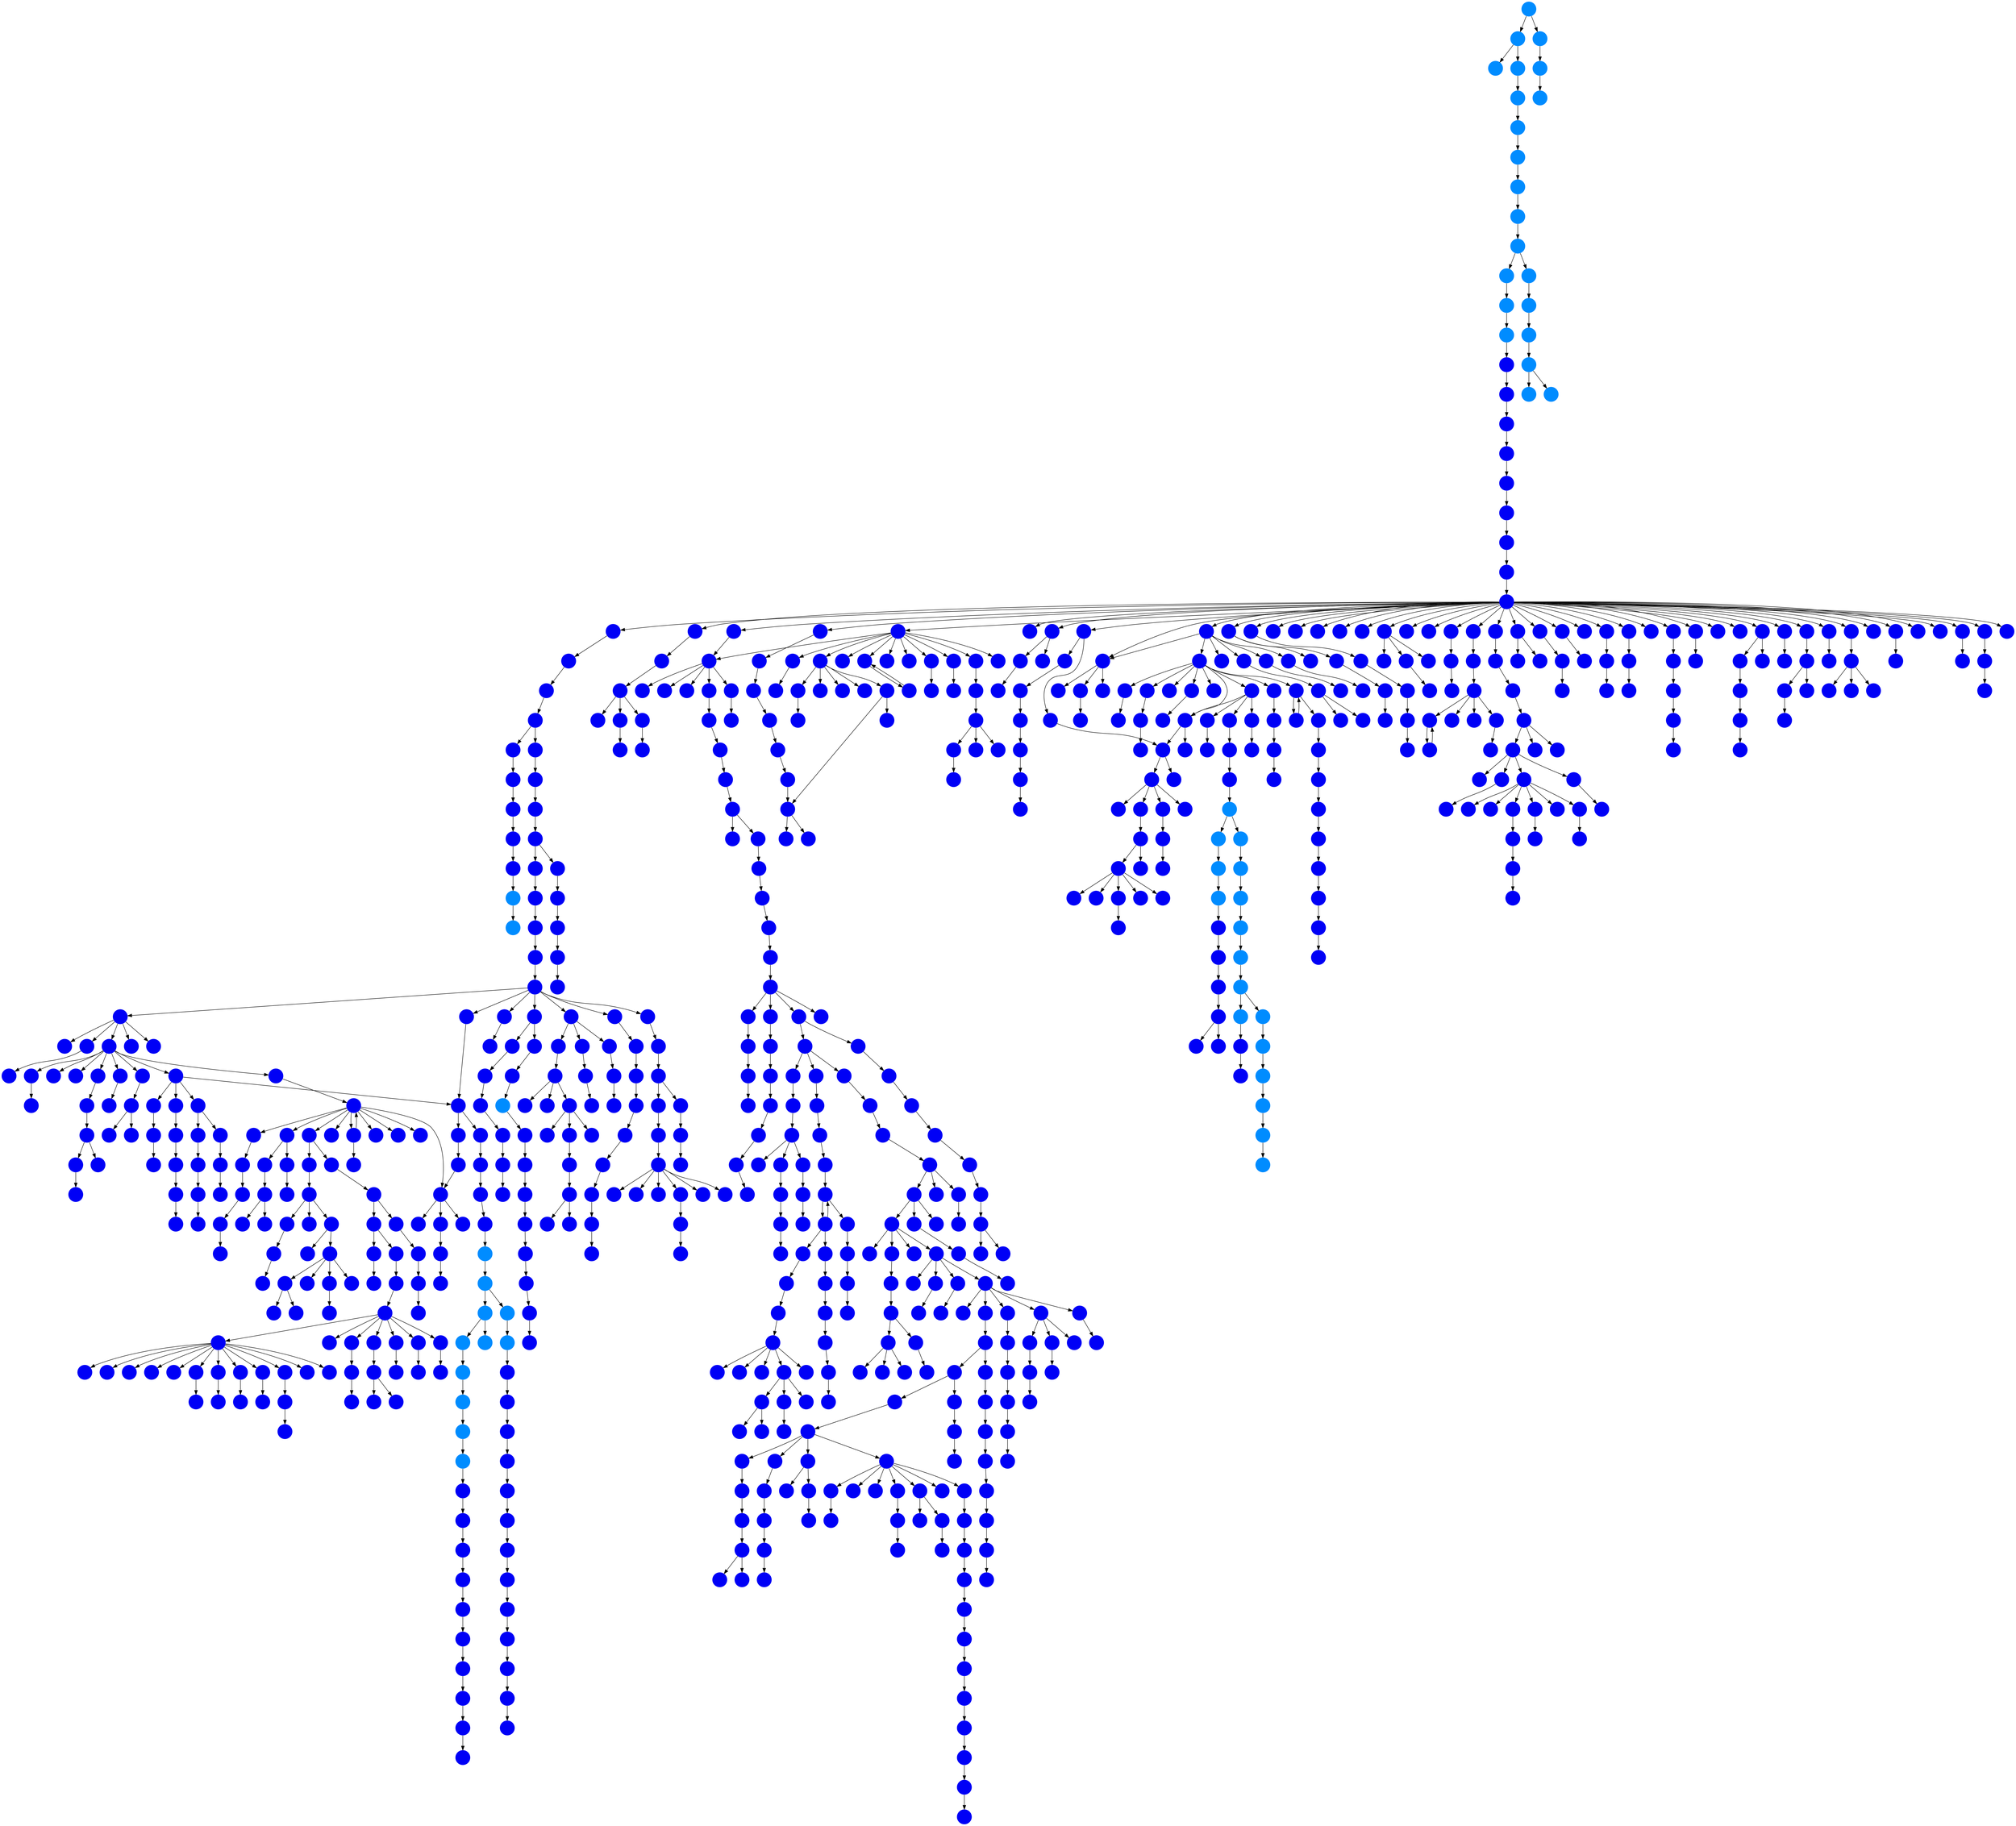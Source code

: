 digraph{
0 [tooltip = "D", penwidth = 0, style = filled, fillcolor = "#0000f6", shape = circle, label = ""]
1 [tooltip = "D", penwidth = 0, style = filled, fillcolor = "#0000f6", shape = circle, label = ""]
2 [tooltip = "D", penwidth = 0, style = filled, fillcolor = "#0000f6", shape = circle, label = ""]
3 [tooltip = "D", penwidth = 0, style = filled, fillcolor = "#0000f6", shape = circle, label = ""]
4 [tooltip = "D", penwidth = 0, style = filled, fillcolor = "#0000f6", shape = circle, label = ""]
5 [tooltip = "D", penwidth = 0, style = filled, fillcolor = "#0000f6", shape = circle, label = ""]
6 [tooltip = "D", penwidth = 0, style = filled, fillcolor = "#0000f6", shape = circle, label = ""]
7 [tooltip = "D", penwidth = 0, style = filled, fillcolor = "#0000f6", shape = circle, label = ""]
8 [tooltip = "D", penwidth = 0, style = filled, fillcolor = "#0000f6", shape = circle, label = ""]
9 [tooltip = "D", penwidth = 0, style = filled, fillcolor = "#0000f6", shape = circle, label = ""]
10 [tooltip = "D", penwidth = 0, style = filled, fillcolor = "#0000f6", shape = circle, label = ""]
11 [tooltip = "D", penwidth = 0, style = filled, fillcolor = "#0000f6", shape = circle, label = ""]
12 [tooltip = "D", penwidth = 0, style = filled, fillcolor = "#0000f6", shape = circle, label = ""]
13 [tooltip = "D", penwidth = 0, style = filled, fillcolor = "#0000f6", shape = circle, label = ""]
14 [tooltip = "D", penwidth = 0, style = filled, fillcolor = "#0000f6", shape = circle, label = ""]
15 [tooltip = "D", penwidth = 0, style = filled, fillcolor = "#0000f6", shape = circle, label = ""]
16 [tooltip = "G", penwidth = 0, style = filled, fillcolor = "#008cff", shape = circle, label = ""]
17 [tooltip = "D", penwidth = 0, style = filled, fillcolor = "#0000f6", shape = circle, label = ""]
18 [tooltip = "D", penwidth = 0, style = filled, fillcolor = "#0000f6", shape = circle, label = ""]
19 [tooltip = "D", penwidth = 0, style = filled, fillcolor = "#0000f6", shape = circle, label = ""]
20 [tooltip = "D", penwidth = 0, style = filled, fillcolor = "#0000f6", shape = circle, label = ""]
21 [tooltip = "D", penwidth = 0, style = filled, fillcolor = "#0000f6", shape = circle, label = ""]
22 [tooltip = "D", penwidth = 0, style = filled, fillcolor = "#0000f6", shape = circle, label = ""]
23 [tooltip = "D", penwidth = 0, style = filled, fillcolor = "#0000f6", shape = circle, label = ""]
24 [tooltip = "D", penwidth = 0, style = filled, fillcolor = "#0000f6", shape = circle, label = ""]
25 [tooltip = "D", penwidth = 0, style = filled, fillcolor = "#0000f6", shape = circle, label = ""]
26 [tooltip = "D", penwidth = 0, style = filled, fillcolor = "#0000f6", shape = circle, label = ""]
27 [tooltip = "D", penwidth = 0, style = filled, fillcolor = "#0000f6", shape = circle, label = ""]
28 [tooltip = "G", penwidth = 0, style = filled, fillcolor = "#008cff", shape = circle, label = ""]
29 [tooltip = "D", penwidth = 0, style = filled, fillcolor = "#0000f6", shape = circle, label = ""]
30 [tooltip = "D", penwidth = 0, style = filled, fillcolor = "#0000f6", shape = circle, label = ""]
31 [tooltip = "D", penwidth = 0, style = filled, fillcolor = "#0000f6", shape = circle, label = ""]
32 [tooltip = "D", penwidth = 0, style = filled, fillcolor = "#0000f6", shape = circle, label = ""]
33 [tooltip = "D", penwidth = 0, style = filled, fillcolor = "#0000f6", shape = circle, label = ""]
34 [tooltip = "D", penwidth = 0, style = filled, fillcolor = "#0000f6", shape = circle, label = ""]
35 [tooltip = "D", penwidth = 0, style = filled, fillcolor = "#0000f6", shape = circle, label = ""]
36 [tooltip = "G", penwidth = 0, style = filled, fillcolor = "#008cff", shape = circle, label = ""]
37 [tooltip = "D", penwidth = 0, style = filled, fillcolor = "#0000f6", shape = circle, label = ""]
38 [tooltip = "D", penwidth = 0, style = filled, fillcolor = "#0000f6", shape = circle, label = ""]
39 [tooltip = "D", penwidth = 0, style = filled, fillcolor = "#0000f6", shape = circle, label = ""]
40 [tooltip = "D", penwidth = 0, style = filled, fillcolor = "#0000f6", shape = circle, label = ""]
41 [tooltip = "G", penwidth = 0, style = filled, fillcolor = "#008cff", shape = circle, label = ""]
42 [tooltip = "D", penwidth = 0, style = filled, fillcolor = "#0000f6", shape = circle, label = ""]
43 [tooltip = "D", penwidth = 0, style = filled, fillcolor = "#0000f6", shape = circle, label = ""]
44 [tooltip = "D", penwidth = 0, style = filled, fillcolor = "#0000f6", shape = circle, label = ""]
45 [tooltip = "D", penwidth = 0, style = filled, fillcolor = "#0000f6", shape = circle, label = ""]
46 [tooltip = "D", penwidth = 0, style = filled, fillcolor = "#0000f6", shape = circle, label = ""]
47 [tooltip = "D", penwidth = 0, style = filled, fillcolor = "#0000f6", shape = circle, label = ""]
48 [tooltip = "D", penwidth = 0, style = filled, fillcolor = "#0000f6", shape = circle, label = ""]
49 [tooltip = "D", penwidth = 0, style = filled, fillcolor = "#0000f6", shape = circle, label = ""]
50 [tooltip = "D", penwidth = 0, style = filled, fillcolor = "#0000f6", shape = circle, label = ""]
51 [tooltip = "D", penwidth = 0, style = filled, fillcolor = "#0000f6", shape = circle, label = ""]
52 [tooltip = "D", penwidth = 0, style = filled, fillcolor = "#0000f6", shape = circle, label = ""]
53 [tooltip = "D", penwidth = 0, style = filled, fillcolor = "#0000f6", shape = circle, label = ""]
54 [tooltip = "D", penwidth = 0, style = filled, fillcolor = "#0000f6", shape = circle, label = ""]
55 [tooltip = "D", penwidth = 0, style = filled, fillcolor = "#0000f6", shape = circle, label = ""]
56 [tooltip = "D", penwidth = 0, style = filled, fillcolor = "#0000f6", shape = circle, label = ""]
57 [tooltip = "D", penwidth = 0, style = filled, fillcolor = "#0000f6", shape = circle, label = ""]
58 [tooltip = "D", penwidth = 0, style = filled, fillcolor = "#0000f6", shape = circle, label = ""]
59 [tooltip = "D", penwidth = 0, style = filled, fillcolor = "#0000f6", shape = circle, label = ""]
60 [tooltip = "D", penwidth = 0, style = filled, fillcolor = "#0000f6", shape = circle, label = ""]
61 [tooltip = "D", penwidth = 0, style = filled, fillcolor = "#0000f6", shape = circle, label = ""]
62 [tooltip = "D", penwidth = 0, style = filled, fillcolor = "#0000f6", shape = circle, label = ""]
63 [tooltip = "D", penwidth = 0, style = filled, fillcolor = "#0000f6", shape = circle, label = ""]
64 [tooltip = "D", penwidth = 0, style = filled, fillcolor = "#0000f6", shape = circle, label = ""]
65 [tooltip = "D", penwidth = 0, style = filled, fillcolor = "#0000f6", shape = circle, label = ""]
66 [tooltip = "D", penwidth = 0, style = filled, fillcolor = "#0000f6", shape = circle, label = ""]
67 [tooltip = "D", penwidth = 0, style = filled, fillcolor = "#0000f6", shape = circle, label = ""]
68 [tooltip = "D", penwidth = 0, style = filled, fillcolor = "#0000f6", shape = circle, label = ""]
69 [tooltip = "D", penwidth = 0, style = filled, fillcolor = "#0000f6", shape = circle, label = ""]
70 [tooltip = "D", penwidth = 0, style = filled, fillcolor = "#0000f6", shape = circle, label = ""]
71 [tooltip = "D", penwidth = 0, style = filled, fillcolor = "#0000f6", shape = circle, label = ""]
72 [tooltip = "D", penwidth = 0, style = filled, fillcolor = "#0000f6", shape = circle, label = ""]
73 [tooltip = "D", penwidth = 0, style = filled, fillcolor = "#0000f6", shape = circle, label = ""]
74 [tooltip = "D", penwidth = 0, style = filled, fillcolor = "#0000f6", shape = circle, label = ""]
75 [tooltip = "D", penwidth = 0, style = filled, fillcolor = "#0000f6", shape = circle, label = ""]
76 [tooltip = "D", penwidth = 0, style = filled, fillcolor = "#0000f6", shape = circle, label = ""]
77 [tooltip = "D", penwidth = 0, style = filled, fillcolor = "#0000f6", shape = circle, label = ""]
78 [tooltip = "D", penwidth = 0, style = filled, fillcolor = "#0000f6", shape = circle, label = ""]
79 [tooltip = "D", penwidth = 0, style = filled, fillcolor = "#0000f6", shape = circle, label = ""]
80 [tooltip = "D", penwidth = 0, style = filled, fillcolor = "#0000f6", shape = circle, label = ""]
81 [tooltip = "D", penwidth = 0, style = filled, fillcolor = "#0000f6", shape = circle, label = ""]
82 [tooltip = "D", penwidth = 0, style = filled, fillcolor = "#0000f6", shape = circle, label = ""]
83 [tooltip = "D", penwidth = 0, style = filled, fillcolor = "#0000f6", shape = circle, label = ""]
84 [tooltip = "D", penwidth = 0, style = filled, fillcolor = "#0000f6", shape = circle, label = ""]
85 [tooltip = "D", penwidth = 0, style = filled, fillcolor = "#0000f6", shape = circle, label = ""]
86 [tooltip = "D", penwidth = 0, style = filled, fillcolor = "#0000f6", shape = circle, label = ""]
87 [tooltip = "D", penwidth = 0, style = filled, fillcolor = "#0000f6", shape = circle, label = ""]
88 [tooltip = "D", penwidth = 0, style = filled, fillcolor = "#0000f6", shape = circle, label = ""]
89 [tooltip = "D", penwidth = 0, style = filled, fillcolor = "#0000f6", shape = circle, label = ""]
90 [tooltip = "D", penwidth = 0, style = filled, fillcolor = "#0000f6", shape = circle, label = ""]
91 [tooltip = "D", penwidth = 0, style = filled, fillcolor = "#0000f6", shape = circle, label = ""]
92 [tooltip = "G", penwidth = 0, style = filled, fillcolor = "#008cff", shape = circle, label = ""]
93 [tooltip = "G", penwidth = 0, style = filled, fillcolor = "#008cff", shape = circle, label = ""]
94 [tooltip = "D", penwidth = 0, style = filled, fillcolor = "#0000f6", shape = circle, label = ""]
95 [tooltip = "D", penwidth = 0, style = filled, fillcolor = "#0000f6", shape = circle, label = ""]
96 [tooltip = "D", penwidth = 0, style = filled, fillcolor = "#0000f6", shape = circle, label = ""]
97 [tooltip = "D", penwidth = 0, style = filled, fillcolor = "#0000f6", shape = circle, label = ""]
98 [tooltip = "D", penwidth = 0, style = filled, fillcolor = "#0000f6", shape = circle, label = ""]
99 [tooltip = "G", penwidth = 0, style = filled, fillcolor = "#008cff", shape = circle, label = ""]
100 [tooltip = "D", penwidth = 0, style = filled, fillcolor = "#0000f6", shape = circle, label = ""]
101 [tooltip = "D", penwidth = 0, style = filled, fillcolor = "#0000f6", shape = circle, label = ""]
102 [tooltip = "D", penwidth = 0, style = filled, fillcolor = "#0000f6", shape = circle, label = ""]
103 [tooltip = "D", penwidth = 0, style = filled, fillcolor = "#0000f6", shape = circle, label = ""]
104 [tooltip = "G", penwidth = 0, style = filled, fillcolor = "#008cff", shape = circle, label = ""]
105 [tooltip = "D", penwidth = 0, style = filled, fillcolor = "#0000f6", shape = circle, label = ""]
106 [tooltip = "D", penwidth = 0, style = filled, fillcolor = "#0000f6", shape = circle, label = ""]
107 [tooltip = "G", penwidth = 0, style = filled, fillcolor = "#008cff", shape = circle, label = ""]
108 [tooltip = "D", penwidth = 0, style = filled, fillcolor = "#0000f6", shape = circle, label = ""]
109 [tooltip = "D", penwidth = 0, style = filled, fillcolor = "#0000f6", shape = circle, label = ""]
110 [tooltip = "D", penwidth = 0, style = filled, fillcolor = "#0000f6", shape = circle, label = ""]
111 [tooltip = "D", penwidth = 0, style = filled, fillcolor = "#0000f6", shape = circle, label = ""]
112 [tooltip = "D", penwidth = 0, style = filled, fillcolor = "#0000f6", shape = circle, label = ""]
113 [tooltip = "D", penwidth = 0, style = filled, fillcolor = "#0000f6", shape = circle, label = ""]
114 [tooltip = "D", penwidth = 0, style = filled, fillcolor = "#0000f6", shape = circle, label = ""]
115 [tooltip = "D", penwidth = 0, style = filled, fillcolor = "#0000f6", shape = circle, label = ""]
116 [tooltip = "D", penwidth = 0, style = filled, fillcolor = "#0000f6", shape = circle, label = ""]
117 [tooltip = "D", penwidth = 0, style = filled, fillcolor = "#0000f6", shape = circle, label = ""]
118 [tooltip = "G", penwidth = 0, style = filled, fillcolor = "#008cff", shape = circle, label = ""]
119 [tooltip = "D", penwidth = 0, style = filled, fillcolor = "#0000f6", shape = circle, label = ""]
120 [tooltip = "D", penwidth = 0, style = filled, fillcolor = "#0000f6", shape = circle, label = ""]
121 [tooltip = "D", penwidth = 0, style = filled, fillcolor = "#0000f6", shape = circle, label = ""]
122 [tooltip = "G", penwidth = 0, style = filled, fillcolor = "#008cff", shape = circle, label = ""]
123 [tooltip = "D", penwidth = 0, style = filled, fillcolor = "#0000f6", shape = circle, label = ""]
124 [tooltip = "D", penwidth = 0, style = filled, fillcolor = "#0000f6", shape = circle, label = ""]
125 [tooltip = "D", penwidth = 0, style = filled, fillcolor = "#0000f6", shape = circle, label = ""]
126 [tooltip = "D", penwidth = 0, style = filled, fillcolor = "#0000f6", shape = circle, label = ""]
127 [tooltip = "D", penwidth = 0, style = filled, fillcolor = "#0000f6", shape = circle, label = ""]
128 [tooltip = "D", penwidth = 0, style = filled, fillcolor = "#0000f6", shape = circle, label = ""]
129 [tooltip = "D", penwidth = 0, style = filled, fillcolor = "#0000f6", shape = circle, label = ""]
130 [tooltip = "D", penwidth = 0, style = filled, fillcolor = "#0000f6", shape = circle, label = ""]
131 [tooltip = "D", penwidth = 0, style = filled, fillcolor = "#0000f6", shape = circle, label = ""]
132 [tooltip = "D", penwidth = 0, style = filled, fillcolor = "#0000f6", shape = circle, label = ""]
133 [tooltip = "D", penwidth = 0, style = filled, fillcolor = "#0000f6", shape = circle, label = ""]
134 [tooltip = "D", penwidth = 0, style = filled, fillcolor = "#0000f6", shape = circle, label = ""]
135 [tooltip = "D", penwidth = 0, style = filled, fillcolor = "#0000f6", shape = circle, label = ""]
136 [tooltip = "D", penwidth = 0, style = filled, fillcolor = "#0000f6", shape = circle, label = ""]
137 [tooltip = "D", penwidth = 0, style = filled, fillcolor = "#0000f6", shape = circle, label = ""]
138 [tooltip = "D", penwidth = 0, style = filled, fillcolor = "#0000f6", shape = circle, label = ""]
139 [tooltip = "D", penwidth = 0, style = filled, fillcolor = "#0000f6", shape = circle, label = ""]
140 [tooltip = "D", penwidth = 0, style = filled, fillcolor = "#0000f6", shape = circle, label = ""]
141 [tooltip = "D", penwidth = 0, style = filled, fillcolor = "#0000f6", shape = circle, label = ""]
142 [tooltip = "D", penwidth = 0, style = filled, fillcolor = "#0000f6", shape = circle, label = ""]
143 [tooltip = "D", penwidth = 0, style = filled, fillcolor = "#0000f6", shape = circle, label = ""]
144 [tooltip = "D", penwidth = 0, style = filled, fillcolor = "#0000f6", shape = circle, label = ""]
145 [tooltip = "D", penwidth = 0, style = filled, fillcolor = "#0000f6", shape = circle, label = ""]
146 [tooltip = "D", penwidth = 0, style = filled, fillcolor = "#0000f6", shape = circle, label = ""]
147 [tooltip = "D", penwidth = 0, style = filled, fillcolor = "#0000f6", shape = circle, label = ""]
148 [tooltip = "D", penwidth = 0, style = filled, fillcolor = "#0000f6", shape = circle, label = ""]
149 [tooltip = "D", penwidth = 0, style = filled, fillcolor = "#0000f6", shape = circle, label = ""]
150 [tooltip = "D", penwidth = 0, style = filled, fillcolor = "#0000f6", shape = circle, label = ""]
151 [tooltip = "D", penwidth = 0, style = filled, fillcolor = "#0000f6", shape = circle, label = ""]
152 [tooltip = "D", penwidth = 0, style = filled, fillcolor = "#0000f6", shape = circle, label = ""]
153 [tooltip = "D", penwidth = 0, style = filled, fillcolor = "#0000f6", shape = circle, label = ""]
154 [tooltip = "D", penwidth = 0, style = filled, fillcolor = "#0000f6", shape = circle, label = ""]
155 [tooltip = "D", penwidth = 0, style = filled, fillcolor = "#0000f6", shape = circle, label = ""]
156 [tooltip = "D", penwidth = 0, style = filled, fillcolor = "#0000f6", shape = circle, label = ""]
157 [tooltip = "D", penwidth = 0, style = filled, fillcolor = "#0000f6", shape = circle, label = ""]
158 [tooltip = "D", penwidth = 0, style = filled, fillcolor = "#0000f6", shape = circle, label = ""]
159 [tooltip = "D", penwidth = 0, style = filled, fillcolor = "#0000f6", shape = circle, label = ""]
160 [tooltip = "D", penwidth = 0, style = filled, fillcolor = "#0000f6", shape = circle, label = ""]
161 [tooltip = "D", penwidth = 0, style = filled, fillcolor = "#0000f6", shape = circle, label = ""]
162 [tooltip = "D", penwidth = 0, style = filled, fillcolor = "#0000f6", shape = circle, label = ""]
163 [tooltip = "D", penwidth = 0, style = filled, fillcolor = "#0000f6", shape = circle, label = ""]
164 [tooltip = "D", penwidth = 0, style = filled, fillcolor = "#0000f6", shape = circle, label = ""]
165 [tooltip = "D", penwidth = 0, style = filled, fillcolor = "#0000f6", shape = circle, label = ""]
166 [tooltip = "D", penwidth = 0, style = filled, fillcolor = "#0000f6", shape = circle, label = ""]
167 [tooltip = "D", penwidth = 0, style = filled, fillcolor = "#0000f6", shape = circle, label = ""]
168 [tooltip = "D", penwidth = 0, style = filled, fillcolor = "#0000f6", shape = circle, label = ""]
169 [tooltip = "D", penwidth = 0, style = filled, fillcolor = "#0000f6", shape = circle, label = ""]
170 [tooltip = "D", penwidth = 0, style = filled, fillcolor = "#0000f6", shape = circle, label = ""]
171 [tooltip = "D", penwidth = 0, style = filled, fillcolor = "#0000f6", shape = circle, label = ""]
172 [tooltip = "D", penwidth = 0, style = filled, fillcolor = "#0000f6", shape = circle, label = ""]
173 [tooltip = "D", penwidth = 0, style = filled, fillcolor = "#0000f6", shape = circle, label = ""]
174 [tooltip = "D", penwidth = 0, style = filled, fillcolor = "#0000f6", shape = circle, label = ""]
175 [tooltip = "D", penwidth = 0, style = filled, fillcolor = "#0000f6", shape = circle, label = ""]
176 [tooltip = "D", penwidth = 0, style = filled, fillcolor = "#0000f6", shape = circle, label = ""]
177 [tooltip = "D", penwidth = 0, style = filled, fillcolor = "#0000f6", shape = circle, label = ""]
178 [tooltip = "D", penwidth = 0, style = filled, fillcolor = "#0000f6", shape = circle, label = ""]
179 [tooltip = "D", penwidth = 0, style = filled, fillcolor = "#0000f6", shape = circle, label = ""]
180 [tooltip = "D", penwidth = 0, style = filled, fillcolor = "#0000f6", shape = circle, label = ""]
181 [tooltip = "D", penwidth = 0, style = filled, fillcolor = "#0000f6", shape = circle, label = ""]
182 [tooltip = "D", penwidth = 0, style = filled, fillcolor = "#0000f6", shape = circle, label = ""]
183 [tooltip = "G", penwidth = 0, style = filled, fillcolor = "#008cff", shape = circle, label = ""]
184 [tooltip = "D", penwidth = 0, style = filled, fillcolor = "#0000f6", shape = circle, label = ""]
185 [tooltip = "D", penwidth = 0, style = filled, fillcolor = "#0000f6", shape = circle, label = ""]
186 [tooltip = "D", penwidth = 0, style = filled, fillcolor = "#0000f6", shape = circle, label = ""]
187 [tooltip = "D", penwidth = 0, style = filled, fillcolor = "#0000f6", shape = circle, label = ""]
188 [tooltip = "D", penwidth = 0, style = filled, fillcolor = "#0000f6", shape = circle, label = ""]
189 [tooltip = "G", penwidth = 0, style = filled, fillcolor = "#008cff", shape = circle, label = ""]
190 [tooltip = "G", penwidth = 0, style = filled, fillcolor = "#008cff", shape = circle, label = ""]
191 [tooltip = "D", penwidth = 0, style = filled, fillcolor = "#0000f6", shape = circle, label = ""]
192 [tooltip = "G", penwidth = 0, style = filled, fillcolor = "#008cff", shape = circle, label = ""]
193 [tooltip = "D", penwidth = 0, style = filled, fillcolor = "#0000f6", shape = circle, label = ""]
194 [tooltip = "G", penwidth = 0, style = filled, fillcolor = "#008cff", shape = circle, label = ""]
195 [tooltip = "D", penwidth = 0, style = filled, fillcolor = "#0000f6", shape = circle, label = ""]
196 [tooltip = "D", penwidth = 0, style = filled, fillcolor = "#0000f6", shape = circle, label = ""]
197 [tooltip = "D", penwidth = 0, style = filled, fillcolor = "#0000f6", shape = circle, label = ""]
198 [tooltip = "D", penwidth = 0, style = filled, fillcolor = "#0000f6", shape = circle, label = ""]
199 [tooltip = "D", penwidth = 0, style = filled, fillcolor = "#0000f6", shape = circle, label = ""]
200 [tooltip = "D", penwidth = 0, style = filled, fillcolor = "#0000f6", shape = circle, label = ""]
201 [tooltip = "D", penwidth = 0, style = filled, fillcolor = "#0000f6", shape = circle, label = ""]
202 [tooltip = "D", penwidth = 0, style = filled, fillcolor = "#0000f6", shape = circle, label = ""]
203 [tooltip = "D", penwidth = 0, style = filled, fillcolor = "#0000f6", shape = circle, label = ""]
204 [tooltip = "D", penwidth = 0, style = filled, fillcolor = "#0000f6", shape = circle, label = ""]
205 [tooltip = "D", penwidth = 0, style = filled, fillcolor = "#0000f6", shape = circle, label = ""]
206 [tooltip = "D", penwidth = 0, style = filled, fillcolor = "#0000f6", shape = circle, label = ""]
207 [tooltip = "D", penwidth = 0, style = filled, fillcolor = "#0000f6", shape = circle, label = ""]
208 [tooltip = "D", penwidth = 0, style = filled, fillcolor = "#0000f6", shape = circle, label = ""]
209 [tooltip = "D", penwidth = 0, style = filled, fillcolor = "#0000f6", shape = circle, label = ""]
210 [tooltip = "D", penwidth = 0, style = filled, fillcolor = "#0000f6", shape = circle, label = ""]
211 [tooltip = "D", penwidth = 0, style = filled, fillcolor = "#0000f6", shape = circle, label = ""]
212 [tooltip = "D", penwidth = 0, style = filled, fillcolor = "#0000f6", shape = circle, label = ""]
213 [tooltip = "D", penwidth = 0, style = filled, fillcolor = "#0000f6", shape = circle, label = ""]
214 [tooltip = "D", penwidth = 0, style = filled, fillcolor = "#0000f6", shape = circle, label = ""]
215 [tooltip = "D", penwidth = 0, style = filled, fillcolor = "#0000f6", shape = circle, label = ""]
216 [tooltip = "D", penwidth = 0, style = filled, fillcolor = "#0000f6", shape = circle, label = ""]
217 [tooltip = "D", penwidth = 0, style = filled, fillcolor = "#0000f6", shape = circle, label = ""]
218 [tooltip = "D", penwidth = 0, style = filled, fillcolor = "#0000f6", shape = circle, label = ""]
219 [tooltip = "D", penwidth = 0, style = filled, fillcolor = "#0000f6", shape = circle, label = ""]
220 [tooltip = "D", penwidth = 0, style = filled, fillcolor = "#0000f6", shape = circle, label = ""]
221 [tooltip = "D", penwidth = 0, style = filled, fillcolor = "#0000f6", shape = circle, label = ""]
222 [tooltip = "D", penwidth = 0, style = filled, fillcolor = "#0000f6", shape = circle, label = ""]
223 [tooltip = "D", penwidth = 0, style = filled, fillcolor = "#0000f6", shape = circle, label = ""]
224 [tooltip = "D", penwidth = 0, style = filled, fillcolor = "#0000f6", shape = circle, label = ""]
225 [tooltip = "D", penwidth = 0, style = filled, fillcolor = "#0000f6", shape = circle, label = ""]
226 [tooltip = "D", penwidth = 0, style = filled, fillcolor = "#0000f6", shape = circle, label = ""]
227 [tooltip = "D", penwidth = 0, style = filled, fillcolor = "#0000f6", shape = circle, label = ""]
228 [tooltip = "D", penwidth = 0, style = filled, fillcolor = "#0000f6", shape = circle, label = ""]
229 [tooltip = "D", penwidth = 0, style = filled, fillcolor = "#0000f6", shape = circle, label = ""]
230 [tooltip = "D", penwidth = 0, style = filled, fillcolor = "#0000f6", shape = circle, label = ""]
231 [tooltip = "D", penwidth = 0, style = filled, fillcolor = "#0000f6", shape = circle, label = ""]
232 [tooltip = "D", penwidth = 0, style = filled, fillcolor = "#0000f6", shape = circle, label = ""]
233 [tooltip = "D", penwidth = 0, style = filled, fillcolor = "#0000f6", shape = circle, label = ""]
234 [tooltip = "D", penwidth = 0, style = filled, fillcolor = "#0000f6", shape = circle, label = ""]
235 [tooltip = "D", penwidth = 0, style = filled, fillcolor = "#0000f6", shape = circle, label = ""]
236 [tooltip = "D", penwidth = 0, style = filled, fillcolor = "#0000f6", shape = circle, label = ""]
237 [tooltip = "D", penwidth = 0, style = filled, fillcolor = "#0000f6", shape = circle, label = ""]
238 [tooltip = "D", penwidth = 0, style = filled, fillcolor = "#0000f6", shape = circle, label = ""]
239 [tooltip = "D", penwidth = 0, style = filled, fillcolor = "#0000f6", shape = circle, label = ""]
240 [tooltip = "D", penwidth = 0, style = filled, fillcolor = "#0000f6", shape = circle, label = ""]
241 [tooltip = "D", penwidth = 0, style = filled, fillcolor = "#0000f6", shape = circle, label = ""]
242 [tooltip = "D", penwidth = 0, style = filled, fillcolor = "#0000f6", shape = circle, label = ""]
243 [tooltip = "D", penwidth = 0, style = filled, fillcolor = "#0000f6", shape = circle, label = ""]
244 [tooltip = "D", penwidth = 0, style = filled, fillcolor = "#0000f6", shape = circle, label = ""]
245 [tooltip = "D", penwidth = 0, style = filled, fillcolor = "#0000f6", shape = circle, label = ""]
246 [tooltip = "D", penwidth = 0, style = filled, fillcolor = "#0000f6", shape = circle, label = ""]
247 [tooltip = "D", penwidth = 0, style = filled, fillcolor = "#0000f6", shape = circle, label = ""]
248 [tooltip = "D", penwidth = 0, style = filled, fillcolor = "#0000f6", shape = circle, label = ""]
249 [tooltip = "D", penwidth = 0, style = filled, fillcolor = "#0000f6", shape = circle, label = ""]
250 [tooltip = "D", penwidth = 0, style = filled, fillcolor = "#0000f6", shape = circle, label = ""]
251 [tooltip = "D", penwidth = 0, style = filled, fillcolor = "#0000f6", shape = circle, label = ""]
252 [tooltip = "D", penwidth = 0, style = filled, fillcolor = "#0000f6", shape = circle, label = ""]
253 [tooltip = "D", penwidth = 0, style = filled, fillcolor = "#0000f6", shape = circle, label = ""]
254 [tooltip = "D", penwidth = 0, style = filled, fillcolor = "#0000f6", shape = circle, label = ""]
255 [tooltip = "D", penwidth = 0, style = filled, fillcolor = "#0000f6", shape = circle, label = ""]
256 [tooltip = "D", penwidth = 0, style = filled, fillcolor = "#0000f6", shape = circle, label = ""]
257 [tooltip = "D", penwidth = 0, style = filled, fillcolor = "#0000f6", shape = circle, label = ""]
258 [tooltip = "D", penwidth = 0, style = filled, fillcolor = "#0000f6", shape = circle, label = ""]
259 [tooltip = "D", penwidth = 0, style = filled, fillcolor = "#0000f6", shape = circle, label = ""]
260 [tooltip = "D", penwidth = 0, style = filled, fillcolor = "#0000f6", shape = circle, label = ""]
261 [tooltip = "D", penwidth = 0, style = filled, fillcolor = "#0000f6", shape = circle, label = ""]
262 [tooltip = "D", penwidth = 0, style = filled, fillcolor = "#0000f6", shape = circle, label = ""]
263 [tooltip = "D", penwidth = 0, style = filled, fillcolor = "#0000f6", shape = circle, label = ""]
264 [tooltip = "D", penwidth = 0, style = filled, fillcolor = "#0000f6", shape = circle, label = ""]
265 [tooltip = "D", penwidth = 0, style = filled, fillcolor = "#0000f6", shape = circle, label = ""]
266 [tooltip = "D", penwidth = 0, style = filled, fillcolor = "#0000f6", shape = circle, label = ""]
267 [tooltip = "D", penwidth = 0, style = filled, fillcolor = "#0000f6", shape = circle, label = ""]
268 [tooltip = "D", penwidth = 0, style = filled, fillcolor = "#0000f6", shape = circle, label = ""]
269 [tooltip = "D", penwidth = 0, style = filled, fillcolor = "#0000f6", shape = circle, label = ""]
270 [tooltip = "D", penwidth = 0, style = filled, fillcolor = "#0000f6", shape = circle, label = ""]
271 [tooltip = "D", penwidth = 0, style = filled, fillcolor = "#0000f6", shape = circle, label = ""]
272 [tooltip = "D", penwidth = 0, style = filled, fillcolor = "#0000f6", shape = circle, label = ""]
273 [tooltip = "D", penwidth = 0, style = filled, fillcolor = "#0000f6", shape = circle, label = ""]
274 [tooltip = "D", penwidth = 0, style = filled, fillcolor = "#0000f6", shape = circle, label = ""]
275 [tooltip = "D", penwidth = 0, style = filled, fillcolor = "#0000f6", shape = circle, label = ""]
276 [tooltip = "D", penwidth = 0, style = filled, fillcolor = "#0000f6", shape = circle, label = ""]
277 [tooltip = "D", penwidth = 0, style = filled, fillcolor = "#0000f6", shape = circle, label = ""]
278 [tooltip = "D", penwidth = 0, style = filled, fillcolor = "#0000f6", shape = circle, label = ""]
279 [tooltip = "D", penwidth = 0, style = filled, fillcolor = "#0000f6", shape = circle, label = ""]
280 [tooltip = "D", penwidth = 0, style = filled, fillcolor = "#0000f6", shape = circle, label = ""]
281 [tooltip = "D", penwidth = 0, style = filled, fillcolor = "#0000f6", shape = circle, label = ""]
282 [tooltip = "D", penwidth = 0, style = filled, fillcolor = "#0000f6", shape = circle, label = ""]
283 [tooltip = "D", penwidth = 0, style = filled, fillcolor = "#0000f6", shape = circle, label = ""]
284 [tooltip = "D", penwidth = 0, style = filled, fillcolor = "#0000f6", shape = circle, label = ""]
285 [tooltip = "D", penwidth = 0, style = filled, fillcolor = "#0000f6", shape = circle, label = ""]
286 [tooltip = "D", penwidth = 0, style = filled, fillcolor = "#0000f6", shape = circle, label = ""]
287 [tooltip = "D", penwidth = 0, style = filled, fillcolor = "#0000f6", shape = circle, label = ""]
288 [tooltip = "D", penwidth = 0, style = filled, fillcolor = "#0000f6", shape = circle, label = ""]
289 [tooltip = "D", penwidth = 0, style = filled, fillcolor = "#0000f6", shape = circle, label = ""]
290 [tooltip = "D", penwidth = 0, style = filled, fillcolor = "#0000f6", shape = circle, label = ""]
291 [tooltip = "D", penwidth = 0, style = filled, fillcolor = "#0000f6", shape = circle, label = ""]
292 [tooltip = "D", penwidth = 0, style = filled, fillcolor = "#0000f6", shape = circle, label = ""]
293 [tooltip = "D", penwidth = 0, style = filled, fillcolor = "#0000f6", shape = circle, label = ""]
294 [tooltip = "D", penwidth = 0, style = filled, fillcolor = "#0000f6", shape = circle, label = ""]
295 [tooltip = "D", penwidth = 0, style = filled, fillcolor = "#0000f6", shape = circle, label = ""]
296 [tooltip = "D", penwidth = 0, style = filled, fillcolor = "#0000f6", shape = circle, label = ""]
297 [tooltip = "D", penwidth = 0, style = filled, fillcolor = "#0000f6", shape = circle, label = ""]
298 [tooltip = "D", penwidth = 0, style = filled, fillcolor = "#0000f6", shape = circle, label = ""]
299 [tooltip = "D", penwidth = 0, style = filled, fillcolor = "#0000f6", shape = circle, label = ""]
300 [tooltip = "D", penwidth = 0, style = filled, fillcolor = "#0000f6", shape = circle, label = ""]
301 [tooltip = "D", penwidth = 0, style = filled, fillcolor = "#0000f6", shape = circle, label = ""]
302 [tooltip = "D", penwidth = 0, style = filled, fillcolor = "#0000f6", shape = circle, label = ""]
303 [tooltip = "D", penwidth = 0, style = filled, fillcolor = "#0000f6", shape = circle, label = ""]
304 [tooltip = "D", penwidth = 0, style = filled, fillcolor = "#0000f6", shape = circle, label = ""]
305 [tooltip = "D", penwidth = 0, style = filled, fillcolor = "#0000f6", shape = circle, label = ""]
306 [tooltip = "D", penwidth = 0, style = filled, fillcolor = "#0000f6", shape = circle, label = ""]
307 [tooltip = "D", penwidth = 0, style = filled, fillcolor = "#0000f6", shape = circle, label = ""]
308 [tooltip = "G", penwidth = 0, style = filled, fillcolor = "#008cff", shape = circle, label = ""]
309 [tooltip = "D", penwidth = 0, style = filled, fillcolor = "#0000f6", shape = circle, label = ""]
310 [tooltip = "D", penwidth = 0, style = filled, fillcolor = "#0000f6", shape = circle, label = ""]
311 [tooltip = "D", penwidth = 0, style = filled, fillcolor = "#0000f6", shape = circle, label = ""]
312 [tooltip = "D", penwidth = 0, style = filled, fillcolor = "#0000f6", shape = circle, label = ""]
313 [tooltip = "D", penwidth = 0, style = filled, fillcolor = "#0000f6", shape = circle, label = ""]
314 [tooltip = "D", penwidth = 0, style = filled, fillcolor = "#0000f6", shape = circle, label = ""]
315 [tooltip = "D", penwidth = 0, style = filled, fillcolor = "#0000f6", shape = circle, label = ""]
316 [tooltip = "D", penwidth = 0, style = filled, fillcolor = "#0000f6", shape = circle, label = ""]
317 [tooltip = "G", penwidth = 0, style = filled, fillcolor = "#008cff", shape = circle, label = ""]
318 [tooltip = "D", penwidth = 0, style = filled, fillcolor = "#0000f6", shape = circle, label = ""]
319 [tooltip = "D", penwidth = 0, style = filled, fillcolor = "#0000f6", shape = circle, label = ""]
320 [tooltip = "D", penwidth = 0, style = filled, fillcolor = "#0000f6", shape = circle, label = ""]
321 [tooltip = "G", penwidth = 0, style = filled, fillcolor = "#008cff", shape = circle, label = ""]
322 [tooltip = "D", penwidth = 0, style = filled, fillcolor = "#0000f6", shape = circle, label = ""]
323 [tooltip = "D", penwidth = 0, style = filled, fillcolor = "#0000f6", shape = circle, label = ""]
324 [tooltip = "D", penwidth = 0, style = filled, fillcolor = "#0000f6", shape = circle, label = ""]
325 [tooltip = "D", penwidth = 0, style = filled, fillcolor = "#0000f6", shape = circle, label = ""]
326 [tooltip = "D", penwidth = 0, style = filled, fillcolor = "#0000f6", shape = circle, label = ""]
327 [tooltip = "D", penwidth = 0, style = filled, fillcolor = "#0000f6", shape = circle, label = ""]
328 [tooltip = "D", penwidth = 0, style = filled, fillcolor = "#0000f6", shape = circle, label = ""]
329 [tooltip = "D", penwidth = 0, style = filled, fillcolor = "#0000f6", shape = circle, label = ""]
330 [tooltip = "D", penwidth = 0, style = filled, fillcolor = "#0000f6", shape = circle, label = ""]
331 [tooltip = "D", penwidth = 0, style = filled, fillcolor = "#0000f6", shape = circle, label = ""]
332 [tooltip = "D", penwidth = 0, style = filled, fillcolor = "#0000f6", shape = circle, label = ""]
333 [tooltip = "D", penwidth = 0, style = filled, fillcolor = "#0000f6", shape = circle, label = ""]
334 [tooltip = "D", penwidth = 0, style = filled, fillcolor = "#0000f6", shape = circle, label = ""]
335 [tooltip = "D", penwidth = 0, style = filled, fillcolor = "#0000f6", shape = circle, label = ""]
336 [tooltip = "D", penwidth = 0, style = filled, fillcolor = "#0000f6", shape = circle, label = ""]
337 [tooltip = "D", penwidth = 0, style = filled, fillcolor = "#0000f6", shape = circle, label = ""]
338 [tooltip = "D", penwidth = 0, style = filled, fillcolor = "#0000f6", shape = circle, label = ""]
339 [tooltip = "D", penwidth = 0, style = filled, fillcolor = "#0000f6", shape = circle, label = ""]
340 [tooltip = "D", penwidth = 0, style = filled, fillcolor = "#0000f6", shape = circle, label = ""]
341 [tooltip = "D", penwidth = 0, style = filled, fillcolor = "#0000f6", shape = circle, label = ""]
342 [tooltip = "D", penwidth = 0, style = filled, fillcolor = "#0000f6", shape = circle, label = ""]
343 [tooltip = "D", penwidth = 0, style = filled, fillcolor = "#0000f6", shape = circle, label = ""]
344 [tooltip = "D", penwidth = 0, style = filled, fillcolor = "#0000f6", shape = circle, label = ""]
345 [tooltip = "D", penwidth = 0, style = filled, fillcolor = "#0000f6", shape = circle, label = ""]
346 [tooltip = "D", penwidth = 0, style = filled, fillcolor = "#0000f6", shape = circle, label = ""]
347 [tooltip = "D", penwidth = 0, style = filled, fillcolor = "#0000f6", shape = circle, label = ""]
348 [tooltip = "D", penwidth = 0, style = filled, fillcolor = "#0000f6", shape = circle, label = ""]
349 [tooltip = "D", penwidth = 0, style = filled, fillcolor = "#0000f6", shape = circle, label = ""]
350 [tooltip = "D", penwidth = 0, style = filled, fillcolor = "#0000f6", shape = circle, label = ""]
351 [tooltip = "D", penwidth = 0, style = filled, fillcolor = "#0000f6", shape = circle, label = ""]
352 [tooltip = "D", penwidth = 0, style = filled, fillcolor = "#0000f6", shape = circle, label = ""]
353 [tooltip = "D", penwidth = 0, style = filled, fillcolor = "#0000f6", shape = circle, label = ""]
354 [tooltip = "D", penwidth = 0, style = filled, fillcolor = "#0000f6", shape = circle, label = ""]
355 [tooltip = "D", penwidth = 0, style = filled, fillcolor = "#0000f6", shape = circle, label = ""]
356 [tooltip = "D", penwidth = 0, style = filled, fillcolor = "#0000f6", shape = circle, label = ""]
357 [tooltip = "D", penwidth = 0, style = filled, fillcolor = "#0000f6", shape = circle, label = ""]
358 [tooltip = "D", penwidth = 0, style = filled, fillcolor = "#0000f6", shape = circle, label = ""]
359 [tooltip = "D", penwidth = 0, style = filled, fillcolor = "#0000f6", shape = circle, label = ""]
360 [tooltip = "D", penwidth = 0, style = filled, fillcolor = "#0000f6", shape = circle, label = ""]
361 [tooltip = "D", penwidth = 0, style = filled, fillcolor = "#0000f6", shape = circle, label = ""]
362 [tooltip = "D", penwidth = 0, style = filled, fillcolor = "#0000f6", shape = circle, label = ""]
363 [tooltip = "D", penwidth = 0, style = filled, fillcolor = "#0000f6", shape = circle, label = ""]
364 [tooltip = "D", penwidth = 0, style = filled, fillcolor = "#0000f6", shape = circle, label = ""]
365 [tooltip = "D", penwidth = 0, style = filled, fillcolor = "#0000f6", shape = circle, label = ""]
366 [tooltip = "D", penwidth = 0, style = filled, fillcolor = "#0000f6", shape = circle, label = ""]
367 [tooltip = "D", penwidth = 0, style = filled, fillcolor = "#0000f6", shape = circle, label = ""]
368 [tooltip = "D", penwidth = 0, style = filled, fillcolor = "#0000f6", shape = circle, label = ""]
369 [tooltip = "D", penwidth = 0, style = filled, fillcolor = "#0000f6", shape = circle, label = ""]
370 [tooltip = "D", penwidth = 0, style = filled, fillcolor = "#0000f6", shape = circle, label = ""]
371 [tooltip = "D", penwidth = 0, style = filled, fillcolor = "#0000f6", shape = circle, label = ""]
372 [tooltip = "D", penwidth = 0, style = filled, fillcolor = "#0000f6", shape = circle, label = ""]
373 [tooltip = "D", penwidth = 0, style = filled, fillcolor = "#0000f6", shape = circle, label = ""]
374 [tooltip = "D", penwidth = 0, style = filled, fillcolor = "#0000f6", shape = circle, label = ""]
375 [tooltip = "G", penwidth = 0, style = filled, fillcolor = "#008cff", shape = circle, label = ""]
376 [tooltip = "D", penwidth = 0, style = filled, fillcolor = "#0000f6", shape = circle, label = ""]
377 [tooltip = "D", penwidth = 0, style = filled, fillcolor = "#0000f6", shape = circle, label = ""]
378 [tooltip = "D", penwidth = 0, style = filled, fillcolor = "#0000f6", shape = circle, label = ""]
379 [tooltip = "D", penwidth = 0, style = filled, fillcolor = "#0000f6", shape = circle, label = ""]
380 [tooltip = "G", penwidth = 0, style = filled, fillcolor = "#008cff", shape = circle, label = ""]
381 [tooltip = "G", penwidth = 0, style = filled, fillcolor = "#008cff", shape = circle, label = ""]
382 [tooltip = "D", penwidth = 0, style = filled, fillcolor = "#0000f6", shape = circle, label = ""]
383 [tooltip = "D", penwidth = 0, style = filled, fillcolor = "#0000f6", shape = circle, label = ""]
384 [tooltip = "D", penwidth = 0, style = filled, fillcolor = "#0000f6", shape = circle, label = ""]
385 [tooltip = "D", penwidth = 0, style = filled, fillcolor = "#0000f6", shape = circle, label = ""]
386 [tooltip = "D", penwidth = 0, style = filled, fillcolor = "#0000f6", shape = circle, label = ""]
387 [tooltip = "D", penwidth = 0, style = filled, fillcolor = "#0000f6", shape = circle, label = ""]
388 [tooltip = "D", penwidth = 0, style = filled, fillcolor = "#0000f6", shape = circle, label = ""]
389 [tooltip = "D", penwidth = 0, style = filled, fillcolor = "#0000f6", shape = circle, label = ""]
390 [tooltip = "G", penwidth = 0, style = filled, fillcolor = "#008cff", shape = circle, label = ""]
391 [tooltip = "D", penwidth = 0, style = filled, fillcolor = "#0000f6", shape = circle, label = ""]
392 [tooltip = "G", penwidth = 0, style = filled, fillcolor = "#008cff", shape = circle, label = ""]
393 [tooltip = "D", penwidth = 0, style = filled, fillcolor = "#0000f6", shape = circle, label = ""]
394 [tooltip = "D", penwidth = 0, style = filled, fillcolor = "#0000f6", shape = circle, label = ""]
395 [tooltip = "G", penwidth = 0, style = filled, fillcolor = "#008cff", shape = circle, label = ""]
396 [tooltip = "D", penwidth = 0, style = filled, fillcolor = "#0000f6", shape = circle, label = ""]
397 [tooltip = "D", penwidth = 0, style = filled, fillcolor = "#0000f6", shape = circle, label = ""]
398 [tooltip = "D", penwidth = 0, style = filled, fillcolor = "#0000f6", shape = circle, label = ""]
399 [tooltip = "D", penwidth = 0, style = filled, fillcolor = "#0000f6", shape = circle, label = ""]
400 [tooltip = "D", penwidth = 0, style = filled, fillcolor = "#0000f6", shape = circle, label = ""]
401 [tooltip = "D", penwidth = 0, style = filled, fillcolor = "#0000f6", shape = circle, label = ""]
402 [tooltip = "D", penwidth = 0, style = filled, fillcolor = "#0000f6", shape = circle, label = ""]
403 [tooltip = "D", penwidth = 0, style = filled, fillcolor = "#0000f6", shape = circle, label = ""]
404 [tooltip = "D", penwidth = 0, style = filled, fillcolor = "#0000f6", shape = circle, label = ""]
405 [tooltip = "D", penwidth = 0, style = filled, fillcolor = "#0000f6", shape = circle, label = ""]
406 [tooltip = "D", penwidth = 0, style = filled, fillcolor = "#0000f6", shape = circle, label = ""]
407 [tooltip = "D", penwidth = 0, style = filled, fillcolor = "#0000f6", shape = circle, label = ""]
408 [tooltip = "D", penwidth = 0, style = filled, fillcolor = "#0000f6", shape = circle, label = ""]
409 [tooltip = "D", penwidth = 0, style = filled, fillcolor = "#0000f6", shape = circle, label = ""]
410 [tooltip = "D", penwidth = 0, style = filled, fillcolor = "#0000f6", shape = circle, label = ""]
411 [tooltip = "D", penwidth = 0, style = filled, fillcolor = "#0000f6", shape = circle, label = ""]
412 [tooltip = "D", penwidth = 0, style = filled, fillcolor = "#0000f6", shape = circle, label = ""]
413 [tooltip = "D", penwidth = 0, style = filled, fillcolor = "#0000f6", shape = circle, label = ""]
414 [tooltip = "D", penwidth = 0, style = filled, fillcolor = "#0000f6", shape = circle, label = ""]
415 [tooltip = "D", penwidth = 0, style = filled, fillcolor = "#0000f6", shape = circle, label = ""]
416 [tooltip = "D", penwidth = 0, style = filled, fillcolor = "#0000f6", shape = circle, label = ""]
417 [tooltip = "D", penwidth = 0, style = filled, fillcolor = "#0000f6", shape = circle, label = ""]
418 [tooltip = "D", penwidth = 0, style = filled, fillcolor = "#0000f6", shape = circle, label = ""]
419 [tooltip = "D", penwidth = 0, style = filled, fillcolor = "#0000f6", shape = circle, label = ""]
420 [tooltip = "D", penwidth = 0, style = filled, fillcolor = "#0000f6", shape = circle, label = ""]
421 [tooltip = "D", penwidth = 0, style = filled, fillcolor = "#0000f6", shape = circle, label = ""]
422 [tooltip = "D", penwidth = 0, style = filled, fillcolor = "#0000f6", shape = circle, label = ""]
423 [tooltip = "D", penwidth = 0, style = filled, fillcolor = "#0000f6", shape = circle, label = ""]
424 [tooltip = "D", penwidth = 0, style = filled, fillcolor = "#0000f6", shape = circle, label = ""]
425 [tooltip = "D", penwidth = 0, style = filled, fillcolor = "#0000f6", shape = circle, label = ""]
426 [tooltip = "D", penwidth = 0, style = filled, fillcolor = "#0000f6", shape = circle, label = ""]
427 [tooltip = "D", penwidth = 0, style = filled, fillcolor = "#0000f6", shape = circle, label = ""]
428 [tooltip = "D", penwidth = 0, style = filled, fillcolor = "#0000f6", shape = circle, label = ""]
429 [tooltip = "D", penwidth = 0, style = filled, fillcolor = "#0000f6", shape = circle, label = ""]
430 [tooltip = "D", penwidth = 0, style = filled, fillcolor = "#0000f6", shape = circle, label = ""]
431 [tooltip = "D", penwidth = 0, style = filled, fillcolor = "#0000f6", shape = circle, label = ""]
432 [tooltip = "D", penwidth = 0, style = filled, fillcolor = "#0000f6", shape = circle, label = ""]
433 [tooltip = "D", penwidth = 0, style = filled, fillcolor = "#0000f6", shape = circle, label = ""]
434 [tooltip = "D", penwidth = 0, style = filled, fillcolor = "#0000f6", shape = circle, label = ""]
435 [tooltip = "D", penwidth = 0, style = filled, fillcolor = "#0000f6", shape = circle, label = ""]
436 [tooltip = "D", penwidth = 0, style = filled, fillcolor = "#0000f6", shape = circle, label = ""]
437 [tooltip = "D", penwidth = 0, style = filled, fillcolor = "#0000f6", shape = circle, label = ""]
438 [tooltip = "D", penwidth = 0, style = filled, fillcolor = "#0000f6", shape = circle, label = ""]
439 [tooltip = "D", penwidth = 0, style = filled, fillcolor = "#0000f6", shape = circle, label = ""]
440 [tooltip = "D", penwidth = 0, style = filled, fillcolor = "#0000f6", shape = circle, label = ""]
441 [tooltip = "D", penwidth = 0, style = filled, fillcolor = "#0000f6", shape = circle, label = ""]
442 [tooltip = "D", penwidth = 0, style = filled, fillcolor = "#0000f6", shape = circle, label = ""]
443 [tooltip = "D", penwidth = 0, style = filled, fillcolor = "#0000f6", shape = circle, label = ""]
444 [tooltip = "D", penwidth = 0, style = filled, fillcolor = "#0000f6", shape = circle, label = ""]
445 [tooltip = "D", penwidth = 0, style = filled, fillcolor = "#0000f6", shape = circle, label = ""]
446 [tooltip = "D", penwidth = 0, style = filled, fillcolor = "#0000f6", shape = circle, label = ""]
447 [tooltip = "D", penwidth = 0, style = filled, fillcolor = "#0000f6", shape = circle, label = ""]
448 [tooltip = "D", penwidth = 0, style = filled, fillcolor = "#0000f6", shape = circle, label = ""]
449 [tooltip = "D", penwidth = 0, style = filled, fillcolor = "#0000f6", shape = circle, label = ""]
450 [tooltip = "D", penwidth = 0, style = filled, fillcolor = "#0000f6", shape = circle, label = ""]
451 [tooltip = "D", penwidth = 0, style = filled, fillcolor = "#0000f6", shape = circle, label = ""]
452 [tooltip = "D", penwidth = 0, style = filled, fillcolor = "#0000f6", shape = circle, label = ""]
453 [tooltip = "D", penwidth = 0, style = filled, fillcolor = "#0000f6", shape = circle, label = ""]
454 [tooltip = "D", penwidth = 0, style = filled, fillcolor = "#0000f6", shape = circle, label = ""]
455 [tooltip = "D", penwidth = 0, style = filled, fillcolor = "#0000f6", shape = circle, label = ""]
456 [tooltip = "G", penwidth = 0, style = filled, fillcolor = "#008cff", shape = circle, label = ""]
457 [tooltip = "D", penwidth = 0, style = filled, fillcolor = "#0000f6", shape = circle, label = ""]
458 [tooltip = "D", penwidth = 0, style = filled, fillcolor = "#0000f6", shape = circle, label = ""]
459 [tooltip = "D", penwidth = 0, style = filled, fillcolor = "#0000f6", shape = circle, label = ""]
460 [tooltip = "D", penwidth = 0, style = filled, fillcolor = "#0000f6", shape = circle, label = ""]
461 [tooltip = "D", penwidth = 0, style = filled, fillcolor = "#0000f6", shape = circle, label = ""]
462 [tooltip = "D", penwidth = 0, style = filled, fillcolor = "#0000f6", shape = circle, label = ""]
463 [tooltip = "D", penwidth = 0, style = filled, fillcolor = "#0000f6", shape = circle, label = ""]
464 [tooltip = "D", penwidth = 0, style = filled, fillcolor = "#0000f6", shape = circle, label = ""]
465 [tooltip = "D", penwidth = 0, style = filled, fillcolor = "#0000f6", shape = circle, label = ""]
466 [tooltip = "D", penwidth = 0, style = filled, fillcolor = "#0000f6", shape = circle, label = ""]
467 [tooltip = "D", penwidth = 0, style = filled, fillcolor = "#0000f6", shape = circle, label = ""]
468 [tooltip = "D", penwidth = 0, style = filled, fillcolor = "#0000f6", shape = circle, label = ""]
469 [tooltip = "D", penwidth = 0, style = filled, fillcolor = "#0000f6", shape = circle, label = ""]
470 [tooltip = "D", penwidth = 0, style = filled, fillcolor = "#0000f6", shape = circle, label = ""]
471 [tooltip = "D", penwidth = 0, style = filled, fillcolor = "#0000f6", shape = circle, label = ""]
472 [tooltip = "D", penwidth = 0, style = filled, fillcolor = "#0000f6", shape = circle, label = ""]
473 [tooltip = "G", penwidth = 0, style = filled, fillcolor = "#008cff", shape = circle, label = ""]
474 [tooltip = "D", penwidth = 0, style = filled, fillcolor = "#0000f6", shape = circle, label = ""]
475 [tooltip = "D", penwidth = 0, style = filled, fillcolor = "#0000f6", shape = circle, label = ""]
476 [tooltip = "D", penwidth = 0, style = filled, fillcolor = "#0000f6", shape = circle, label = ""]
477 [tooltip = "D", penwidth = 0, style = filled, fillcolor = "#0000f6", shape = circle, label = ""]
478 [tooltip = "D", penwidth = 0, style = filled, fillcolor = "#0000f6", shape = circle, label = ""]
479 [tooltip = "D", penwidth = 0, style = filled, fillcolor = "#0000f6", shape = circle, label = ""]
480 [tooltip = "D", penwidth = 0, style = filled, fillcolor = "#0000f6", shape = circle, label = ""]
481 [tooltip = "D", penwidth = 0, style = filled, fillcolor = "#0000f6", shape = circle, label = ""]
482 [tooltip = "D", penwidth = 0, style = filled, fillcolor = "#0000f6", shape = circle, label = ""]
483 [tooltip = "D", penwidth = 0, style = filled, fillcolor = "#0000f6", shape = circle, label = ""]
484 [tooltip = "D", penwidth = 0, style = filled, fillcolor = "#0000f6", shape = circle, label = ""]
485 [tooltip = "D", penwidth = 0, style = filled, fillcolor = "#0000f6", shape = circle, label = ""]
486 [tooltip = "D", penwidth = 0, style = filled, fillcolor = "#0000f6", shape = circle, label = ""]
487 [tooltip = "D", penwidth = 0, style = filled, fillcolor = "#0000f6", shape = circle, label = ""]
488 [tooltip = "D", penwidth = 0, style = filled, fillcolor = "#0000f6", shape = circle, label = ""]
489 [tooltip = "D", penwidth = 0, style = filled, fillcolor = "#0000f6", shape = circle, label = ""]
490 [tooltip = "D", penwidth = 0, style = filled, fillcolor = "#0000f6", shape = circle, label = ""]
491 [tooltip = "D", penwidth = 0, style = filled, fillcolor = "#0000f6", shape = circle, label = ""]
492 [tooltip = "D", penwidth = 0, style = filled, fillcolor = "#0000f6", shape = circle, label = ""]
493 [tooltip = "G", penwidth = 0, style = filled, fillcolor = "#008cff", shape = circle, label = ""]
494 [tooltip = "D", penwidth = 0, style = filled, fillcolor = "#0000f6", shape = circle, label = ""]
495 [tooltip = "D", penwidth = 0, style = filled, fillcolor = "#0000f6", shape = circle, label = ""]
496 [tooltip = "D", penwidth = 0, style = filled, fillcolor = "#0000f6", shape = circle, label = ""]
497 [tooltip = "D", penwidth = 0, style = filled, fillcolor = "#0000f6", shape = circle, label = ""]
498 [tooltip = "D", penwidth = 0, style = filled, fillcolor = "#0000f6", shape = circle, label = ""]
499 [tooltip = "D", penwidth = 0, style = filled, fillcolor = "#0000f6", shape = circle, label = ""]
500 [tooltip = "D", penwidth = 0, style = filled, fillcolor = "#0000f6", shape = circle, label = ""]
501 [tooltip = "D", penwidth = 0, style = filled, fillcolor = "#0000f6", shape = circle, label = ""]
502 [tooltip = "D", penwidth = 0, style = filled, fillcolor = "#0000f6", shape = circle, label = ""]
503 [tooltip = "D", penwidth = 0, style = filled, fillcolor = "#0000f6", shape = circle, label = ""]
504 [tooltip = "D", penwidth = 0, style = filled, fillcolor = "#0000f6", shape = circle, label = ""]
505 [tooltip = "D", penwidth = 0, style = filled, fillcolor = "#0000f6", shape = circle, label = ""]
506 [tooltip = "D", penwidth = 0, style = filled, fillcolor = "#0000f6", shape = circle, label = ""]
507 [tooltip = "D", penwidth = 0, style = filled, fillcolor = "#0000f6", shape = circle, label = ""]
508 [tooltip = "G", penwidth = 0, style = filled, fillcolor = "#008cff", shape = circle, label = ""]
509 [tooltip = "D", penwidth = 0, style = filled, fillcolor = "#0000f6", shape = circle, label = ""]
510 [tooltip = "D", penwidth = 0, style = filled, fillcolor = "#0000f6", shape = circle, label = ""]
511 [tooltip = "D", penwidth = 0, style = filled, fillcolor = "#0000f6", shape = circle, label = ""]
512 [tooltip = "D", penwidth = 0, style = filled, fillcolor = "#0000f6", shape = circle, label = ""]
513 [tooltip = "D", penwidth = 0, style = filled, fillcolor = "#0000f6", shape = circle, label = ""]
514 [tooltip = "D", penwidth = 0, style = filled, fillcolor = "#0000f6", shape = circle, label = ""]
515 [tooltip = "D", penwidth = 0, style = filled, fillcolor = "#0000f6", shape = circle, label = ""]
516 [tooltip = "D", penwidth = 0, style = filled, fillcolor = "#0000f6", shape = circle, label = ""]
517 [tooltip = "D", penwidth = 0, style = filled, fillcolor = "#0000f6", shape = circle, label = ""]
518 [tooltip = "D", penwidth = 0, style = filled, fillcolor = "#0000f6", shape = circle, label = ""]
519 [tooltip = "D", penwidth = 0, style = filled, fillcolor = "#0000f6", shape = circle, label = ""]
520 [tooltip = "D", penwidth = 0, style = filled, fillcolor = "#0000f6", shape = circle, label = ""]
521 [tooltip = "D", penwidth = 0, style = filled, fillcolor = "#0000f6", shape = circle, label = ""]
522 [tooltip = "D", penwidth = 0, style = filled, fillcolor = "#0000f6", shape = circle, label = ""]
523 [tooltip = "D", penwidth = 0, style = filled, fillcolor = "#0000f6", shape = circle, label = ""]
524 [tooltip = "D", penwidth = 0, style = filled, fillcolor = "#0000f6", shape = circle, label = ""]
525 [tooltip = "D", penwidth = 0, style = filled, fillcolor = "#0000f6", shape = circle, label = ""]
526 [tooltip = "D", penwidth = 0, style = filled, fillcolor = "#0000f6", shape = circle, label = ""]
527 [tooltip = "D", penwidth = 0, style = filled, fillcolor = "#0000f6", shape = circle, label = ""]
528 [tooltip = "D", penwidth = 0, style = filled, fillcolor = "#0000f6", shape = circle, label = ""]
529 [tooltip = "D", penwidth = 0, style = filled, fillcolor = "#0000f6", shape = circle, label = ""]
530 [tooltip = "D", penwidth = 0, style = filled, fillcolor = "#0000f6", shape = circle, label = ""]
531 [tooltip = "D", penwidth = 0, style = filled, fillcolor = "#0000f6", shape = circle, label = ""]
532 [tooltip = "D", penwidth = 0, style = filled, fillcolor = "#0000f6", shape = circle, label = ""]
533 [tooltip = "G", penwidth = 0, style = filled, fillcolor = "#008cff", shape = circle, label = ""]
534 [tooltip = "D", penwidth = 0, style = filled, fillcolor = "#0000f6", shape = circle, label = ""]
535 [tooltip = "D", penwidth = 0, style = filled, fillcolor = "#0000f6", shape = circle, label = ""]
536 [tooltip = "D", penwidth = 0, style = filled, fillcolor = "#0000f6", shape = circle, label = ""]
537 [tooltip = "D", penwidth = 0, style = filled, fillcolor = "#0000f6", shape = circle, label = ""]
538 [tooltip = "D", penwidth = 0, style = filled, fillcolor = "#0000f6", shape = circle, label = ""]
539 [tooltip = "D", penwidth = 0, style = filled, fillcolor = "#0000f6", shape = circle, label = ""]
540 [tooltip = "D", penwidth = 0, style = filled, fillcolor = "#0000f6", shape = circle, label = ""]
541 [tooltip = "D", penwidth = 0, style = filled, fillcolor = "#0000f6", shape = circle, label = ""]
542 [tooltip = "D", penwidth = 0, style = filled, fillcolor = "#0000f6", shape = circle, label = ""]
543 [tooltip = "D", penwidth = 0, style = filled, fillcolor = "#0000f6", shape = circle, label = ""]
544 [tooltip = "D", penwidth = 0, style = filled, fillcolor = "#0000f6", shape = circle, label = ""]
545 [tooltip = "D", penwidth = 0, style = filled, fillcolor = "#0000f6", shape = circle, label = ""]
546 [tooltip = "D", penwidth = 0, style = filled, fillcolor = "#0000f6", shape = circle, label = ""]
547 [tooltip = "D", penwidth = 0, style = filled, fillcolor = "#0000f6", shape = circle, label = ""]
548 [tooltip = "D", penwidth = 0, style = filled, fillcolor = "#0000f6", shape = circle, label = ""]
549 [tooltip = "D", penwidth = 0, style = filled, fillcolor = "#0000f6", shape = circle, label = ""]
550 [tooltip = "D", penwidth = 0, style = filled, fillcolor = "#0000f6", shape = circle, label = ""]
551 [tooltip = "D", penwidth = 0, style = filled, fillcolor = "#0000f6", shape = circle, label = ""]
552 [tooltip = "D", penwidth = 0, style = filled, fillcolor = "#0000f6", shape = circle, label = ""]
553 [tooltip = "D", penwidth = 0, style = filled, fillcolor = "#0000f6", shape = circle, label = ""]
554 [tooltip = "D", penwidth = 0, style = filled, fillcolor = "#0000f6", shape = circle, label = ""]
555 [tooltip = "D", penwidth = 0, style = filled, fillcolor = "#0000f6", shape = circle, label = ""]
556 [tooltip = "D", penwidth = 0, style = filled, fillcolor = "#0000f6", shape = circle, label = ""]
557 [tooltip = "D", penwidth = 0, style = filled, fillcolor = "#0000f6", shape = circle, label = ""]
558 [tooltip = "D", penwidth = 0, style = filled, fillcolor = "#0000f6", shape = circle, label = ""]
559 [tooltip = "D", penwidth = 0, style = filled, fillcolor = "#0000f6", shape = circle, label = ""]
560 [tooltip = "D", penwidth = 0, style = filled, fillcolor = "#0000f6", shape = circle, label = ""]
561 [tooltip = "D", penwidth = 0, style = filled, fillcolor = "#0000f6", shape = circle, label = ""]
562 [tooltip = "D", penwidth = 0, style = filled, fillcolor = "#0000f6", shape = circle, label = ""]
563 [tooltip = "D", penwidth = 0, style = filled, fillcolor = "#0000f6", shape = circle, label = ""]
564 [tooltip = "D", penwidth = 0, style = filled, fillcolor = "#0000f6", shape = circle, label = ""]
565 [tooltip = "D", penwidth = 0, style = filled, fillcolor = "#0000f6", shape = circle, label = ""]
566 [tooltip = "D", penwidth = 0, style = filled, fillcolor = "#0000f6", shape = circle, label = ""]
567 [tooltip = "D", penwidth = 0, style = filled, fillcolor = "#0000f6", shape = circle, label = ""]
568 [tooltip = "D", penwidth = 0, style = filled, fillcolor = "#0000f6", shape = circle, label = ""]
569 [tooltip = "D", penwidth = 0, style = filled, fillcolor = "#0000f6", shape = circle, label = ""]
570 [tooltip = "D", penwidth = 0, style = filled, fillcolor = "#0000f6", shape = circle, label = ""]
571 [tooltip = "D", penwidth = 0, style = filled, fillcolor = "#0000f6", shape = circle, label = ""]
572 [tooltip = "D", penwidth = 0, style = filled, fillcolor = "#0000f6", shape = circle, label = ""]
573 [tooltip = "D", penwidth = 0, style = filled, fillcolor = "#0000f6", shape = circle, label = ""]
574 [tooltip = "D", penwidth = 0, style = filled, fillcolor = "#0000f6", shape = circle, label = ""]
575 [tooltip = "D", penwidth = 0, style = filled, fillcolor = "#0000f6", shape = circle, label = ""]
576 [tooltip = "D", penwidth = 0, style = filled, fillcolor = "#0000f6", shape = circle, label = ""]
577 [tooltip = "D", penwidth = 0, style = filled, fillcolor = "#0000f6", shape = circle, label = ""]
578 [tooltip = "D", penwidth = 0, style = filled, fillcolor = "#0000f6", shape = circle, label = ""]
579 [tooltip = "D", penwidth = 0, style = filled, fillcolor = "#0000f6", shape = circle, label = ""]
580 [tooltip = "D", penwidth = 0, style = filled, fillcolor = "#0000f6", shape = circle, label = ""]
581 [tooltip = "D", penwidth = 0, style = filled, fillcolor = "#0000f6", shape = circle, label = ""]
582 [tooltip = "D", penwidth = 0, style = filled, fillcolor = "#0000f6", shape = circle, label = ""]
583 [tooltip = "D", penwidth = 0, style = filled, fillcolor = "#0000f6", shape = circle, label = ""]
584 [tooltip = "D", penwidth = 0, style = filled, fillcolor = "#0000f6", shape = circle, label = ""]
585 [tooltip = "D", penwidth = 0, style = filled, fillcolor = "#0000f6", shape = circle, label = ""]
586 [tooltip = "D", penwidth = 0, style = filled, fillcolor = "#0000f6", shape = circle, label = ""]
587 [tooltip = "D", penwidth = 0, style = filled, fillcolor = "#0000f6", shape = circle, label = ""]
588 [tooltip = "D", penwidth = 0, style = filled, fillcolor = "#0000f6", shape = circle, label = ""]
589 [tooltip = "D", penwidth = 0, style = filled, fillcolor = "#0000f6", shape = circle, label = ""]
590 [tooltip = "D", penwidth = 0, style = filled, fillcolor = "#0000f6", shape = circle, label = ""]
591 [tooltip = "D", penwidth = 0, style = filled, fillcolor = "#0000f6", shape = circle, label = ""]
592 [tooltip = "D", penwidth = 0, style = filled, fillcolor = "#0000f6", shape = circle, label = ""]
593 [tooltip = "D", penwidth = 0, style = filled, fillcolor = "#0000f6", shape = circle, label = ""]
594 [tooltip = "D", penwidth = 0, style = filled, fillcolor = "#0000f6", shape = circle, label = ""]
595 [tooltip = "D", penwidth = 0, style = filled, fillcolor = "#0000f6", shape = circle, label = ""]
596 [tooltip = "D", penwidth = 0, style = filled, fillcolor = "#0000f6", shape = circle, label = ""]
597 [tooltip = "D", penwidth = 0, style = filled, fillcolor = "#0000f6", shape = circle, label = ""]
598 [tooltip = "D", penwidth = 0, style = filled, fillcolor = "#0000f6", shape = circle, label = ""]
599 [tooltip = "D", penwidth = 0, style = filled, fillcolor = "#0000f6", shape = circle, label = ""]
600 [tooltip = "D", penwidth = 0, style = filled, fillcolor = "#0000f6", shape = circle, label = ""]
601 [tooltip = "D", penwidth = 0, style = filled, fillcolor = "#0000f6", shape = circle, label = ""]
602 [tooltip = "G", penwidth = 0, style = filled, fillcolor = "#008cff", shape = circle, label = ""]
603 [tooltip = "D", penwidth = 0, style = filled, fillcolor = "#0000f6", shape = circle, label = ""]
604 [tooltip = "D", penwidth = 0, style = filled, fillcolor = "#0000f6", shape = circle, label = ""]
605 [tooltip = "D", penwidth = 0, style = filled, fillcolor = "#0000f6", shape = circle, label = ""]
606 [tooltip = "D", penwidth = 0, style = filled, fillcolor = "#0000f6", shape = circle, label = ""]
607 [tooltip = "D", penwidth = 0, style = filled, fillcolor = "#0000f6", shape = circle, label = ""]
608 [tooltip = "D", penwidth = 0, style = filled, fillcolor = "#0000f6", shape = circle, label = ""]
609 [tooltip = "D", penwidth = 0, style = filled, fillcolor = "#0000f6", shape = circle, label = ""]
610 [tooltip = "D", penwidth = 0, style = filled, fillcolor = "#0000f6", shape = circle, label = ""]
611 [tooltip = "D", penwidth = 0, style = filled, fillcolor = "#0000f6", shape = circle, label = ""]
612 [tooltip = "D", penwidth = 0, style = filled, fillcolor = "#0000f6", shape = circle, label = ""]
613 [tooltip = "D", penwidth = 0, style = filled, fillcolor = "#0000f6", shape = circle, label = ""]
614 [tooltip = "D", penwidth = 0, style = filled, fillcolor = "#0000f6", shape = circle, label = ""]
615 [tooltip = "D", penwidth = 0, style = filled, fillcolor = "#0000f6", shape = circle, label = ""]
616 [tooltip = "D", penwidth = 0, style = filled, fillcolor = "#0000f6", shape = circle, label = ""]
617 [tooltip = "D", penwidth = 0, style = filled, fillcolor = "#0000f6", shape = circle, label = ""]
618 [tooltip = "D", penwidth = 0, style = filled, fillcolor = "#0000f6", shape = circle, label = ""]
619 [tooltip = "D", penwidth = 0, style = filled, fillcolor = "#0000f6", shape = circle, label = ""]
620 [tooltip = "D", penwidth = 0, style = filled, fillcolor = "#0000f6", shape = circle, label = ""]
621 [tooltip = "D", penwidth = 0, style = filled, fillcolor = "#0000f6", shape = circle, label = ""]
622 [tooltip = "D", penwidth = 0, style = filled, fillcolor = "#0000f6", shape = circle, label = ""]
623 [tooltip = "D", penwidth = 0, style = filled, fillcolor = "#0000f6", shape = circle, label = ""]
624 [tooltip = "D", penwidth = 0, style = filled, fillcolor = "#0000f6", shape = circle, label = ""]
625 [tooltip = "D", penwidth = 0, style = filled, fillcolor = "#0000f6", shape = circle, label = ""]
626 [tooltip = "D", penwidth = 0, style = filled, fillcolor = "#0000f6", shape = circle, label = ""]
627 [tooltip = "D", penwidth = 0, style = filled, fillcolor = "#0000f6", shape = circle, label = ""]
628 [tooltip = "D", penwidth = 0, style = filled, fillcolor = "#0000f6", shape = circle, label = ""]
629 [tooltip = "D", penwidth = 0, style = filled, fillcolor = "#0000f6", shape = circle, label = ""]
630 [tooltip = "D", penwidth = 0, style = filled, fillcolor = "#0000f6", shape = circle, label = ""]
631 [tooltip = "D", penwidth = 0, style = filled, fillcolor = "#0000f6", shape = circle, label = ""]
632 [tooltip = "D", penwidth = 0, style = filled, fillcolor = "#0000f6", shape = circle, label = ""]
633 [tooltip = "D", penwidth = 0, style = filled, fillcolor = "#0000f6", shape = circle, label = ""]
634 [tooltip = "D", penwidth = 0, style = filled, fillcolor = "#0000f6", shape = circle, label = ""]
635 [tooltip = "D", penwidth = 0, style = filled, fillcolor = "#0000f6", shape = circle, label = ""]
636 [tooltip = "D", penwidth = 0, style = filled, fillcolor = "#0000f6", shape = circle, label = ""]
637 [tooltip = "D", penwidth = 0, style = filled, fillcolor = "#0000f6", shape = circle, label = ""]
638 [tooltip = "D", penwidth = 0, style = filled, fillcolor = "#0000f6", shape = circle, label = ""]
639 [tooltip = "D", penwidth = 0, style = filled, fillcolor = "#0000f6", shape = circle, label = ""]
640 [tooltip = "D", penwidth = 0, style = filled, fillcolor = "#0000f6", shape = circle, label = ""]
641 [tooltip = "D", penwidth = 0, style = filled, fillcolor = "#0000f6", shape = circle, label = ""]
642 [tooltip = "D", penwidth = 0, style = filled, fillcolor = "#0000f6", shape = circle, label = ""]
643 [tooltip = "D", penwidth = 0, style = filled, fillcolor = "#0000f6", shape = circle, label = ""]
644 [tooltip = "D", penwidth = 0, style = filled, fillcolor = "#0000f6", shape = circle, label = ""]
645 [tooltip = "D", penwidth = 0, style = filled, fillcolor = "#0000f6", shape = circle, label = ""]
646 [tooltip = "D", penwidth = 0, style = filled, fillcolor = "#0000f6", shape = circle, label = ""]
647 [tooltip = "D", penwidth = 0, style = filled, fillcolor = "#0000f6", shape = circle, label = ""]
648 [tooltip = "D", penwidth = 0, style = filled, fillcolor = "#0000f6", shape = circle, label = ""]
649 [tooltip = "D", penwidth = 0, style = filled, fillcolor = "#0000f6", shape = circle, label = ""]
650 [tooltip = "D", penwidth = 0, style = filled, fillcolor = "#0000f6", shape = circle, label = ""]
651 [tooltip = "D", penwidth = 0, style = filled, fillcolor = "#0000f6", shape = circle, label = ""]
652 [tooltip = "D", penwidth = 0, style = filled, fillcolor = "#0000f6", shape = circle, label = ""]
653 [tooltip = "D", penwidth = 0, style = filled, fillcolor = "#0000f6", shape = circle, label = ""]
654 [tooltip = "D", penwidth = 0, style = filled, fillcolor = "#0000f6", shape = circle, label = ""]
655 [tooltip = "D", penwidth = 0, style = filled, fillcolor = "#0000f6", shape = circle, label = ""]
656 [tooltip = "D", penwidth = 0, style = filled, fillcolor = "#0000f6", shape = circle, label = ""]
657 [tooltip = "D", penwidth = 0, style = filled, fillcolor = "#0000f6", shape = circle, label = ""]
658 [tooltip = "D", penwidth = 0, style = filled, fillcolor = "#0000f6", shape = circle, label = ""]
659 [tooltip = "D", penwidth = 0, style = filled, fillcolor = "#0000f6", shape = circle, label = ""]
660 [tooltip = "D", penwidth = 0, style = filled, fillcolor = "#0000f6", shape = circle, label = ""]
661 [tooltip = "D", penwidth = 0, style = filled, fillcolor = "#0000f6", shape = circle, label = ""]
662 [tooltip = "D", penwidth = 0, style = filled, fillcolor = "#0000f6", shape = circle, label = ""]
663 [tooltip = "D", penwidth = 0, style = filled, fillcolor = "#0000f6", shape = circle, label = ""]
664 [tooltip = "D", penwidth = 0, style = filled, fillcolor = "#0000f6", shape = circle, label = ""]
665 [tooltip = "D", penwidth = 0, style = filled, fillcolor = "#0000f6", shape = circle, label = ""]
666 [tooltip = "D", penwidth = 0, style = filled, fillcolor = "#0000f6", shape = circle, label = ""]
667 [tooltip = "D", penwidth = 0, style = filled, fillcolor = "#0000f6", shape = circle, label = ""]
668 [tooltip = "D", penwidth = 0, style = filled, fillcolor = "#0000f6", shape = circle, label = ""]
669 [tooltip = "D", penwidth = 0, style = filled, fillcolor = "#0000f6", shape = circle, label = ""]
670 [tooltip = "D", penwidth = 0, style = filled, fillcolor = "#0000f6", shape = circle, label = ""]
671 [tooltip = "D", penwidth = 0, style = filled, fillcolor = "#0000f6", shape = circle, label = ""]
672 [tooltip = "D", penwidth = 0, style = filled, fillcolor = "#0000f6", shape = circle, label = ""]
673 [tooltip = "D", penwidth = 0, style = filled, fillcolor = "#0000f6", shape = circle, label = ""]
674 [tooltip = "D", penwidth = 0, style = filled, fillcolor = "#0000f6", shape = circle, label = ""]
675 [tooltip = "D", penwidth = 0, style = filled, fillcolor = "#0000f6", shape = circle, label = ""]
676 [tooltip = "D", penwidth = 0, style = filled, fillcolor = "#0000f6", shape = circle, label = ""]
677 [tooltip = "D", penwidth = 0, style = filled, fillcolor = "#0000f6", shape = circle, label = ""]
678 [tooltip = "D", penwidth = 0, style = filled, fillcolor = "#0000f6", shape = circle, label = ""]
679 [tooltip = "D", penwidth = 0, style = filled, fillcolor = "#0000f6", shape = circle, label = ""]
680 [tooltip = "D", penwidth = 0, style = filled, fillcolor = "#0000f6", shape = circle, label = ""]
681 [tooltip = "D", penwidth = 0, style = filled, fillcolor = "#0000f6", shape = circle, label = ""]
682 [tooltip = "D", penwidth = 0, style = filled, fillcolor = "#0000f6", shape = circle, label = ""]
683 [tooltip = "D", penwidth = 0, style = filled, fillcolor = "#0000f6", shape = circle, label = ""]
684 [tooltip = "D", penwidth = 0, style = filled, fillcolor = "#0000f6", shape = circle, label = ""]
685 [tooltip = "D", penwidth = 0, style = filled, fillcolor = "#0000f6", shape = circle, label = ""]
686 [tooltip = "D", penwidth = 0, style = filled, fillcolor = "#0000f6", shape = circle, label = ""]
687 [tooltip = "D", penwidth = 0, style = filled, fillcolor = "#0000f6", shape = circle, label = ""]
688 [tooltip = "D", penwidth = 0, style = filled, fillcolor = "#0000f6", shape = circle, label = ""]
689 [tooltip = "D", penwidth = 0, style = filled, fillcolor = "#0000f6", shape = circle, label = ""]
690 [tooltip = "D", penwidth = 0, style = filled, fillcolor = "#0000f6", shape = circle, label = ""]
691 [tooltip = "D", penwidth = 0, style = filled, fillcolor = "#0000f6", shape = circle, label = ""]
692 [tooltip = "D", penwidth = 0, style = filled, fillcolor = "#0000f6", shape = circle, label = ""]
693 [tooltip = "D", penwidth = 0, style = filled, fillcolor = "#0000f6", shape = circle, label = ""]
694 [tooltip = "D", penwidth = 0, style = filled, fillcolor = "#0000f6", shape = circle, label = ""]
695 [tooltip = "D", penwidth = 0, style = filled, fillcolor = "#0000f6", shape = circle, label = ""]
696 [tooltip = "D", penwidth = 0, style = filled, fillcolor = "#0000f6", shape = circle, label = ""]
697 [tooltip = "D", penwidth = 0, style = filled, fillcolor = "#0000f6", shape = circle, label = ""]
698 [tooltip = "D", penwidth = 0, style = filled, fillcolor = "#0000f6", shape = circle, label = ""]
699 [tooltip = "D", penwidth = 0, style = filled, fillcolor = "#0000f6", shape = circle, label = ""]
700 [tooltip = "D", penwidth = 0, style = filled, fillcolor = "#0000f6", shape = circle, label = ""]
701 [tooltip = "D", penwidth = 0, style = filled, fillcolor = "#0000f6", shape = circle, label = ""]
702 [tooltip = "D", penwidth = 0, style = filled, fillcolor = "#0000f6", shape = circle, label = ""]
703 [tooltip = "D", penwidth = 0, style = filled, fillcolor = "#0000f6", shape = circle, label = ""]
704 [tooltip = "D", penwidth = 0, style = filled, fillcolor = "#0000f6", shape = circle, label = ""]
705 [tooltip = "D", penwidth = 0, style = filled, fillcolor = "#0000f6", shape = circle, label = ""]
706 [tooltip = "D", penwidth = 0, style = filled, fillcolor = "#0000f6", shape = circle, label = ""]
707 [tooltip = "D", penwidth = 0, style = filled, fillcolor = "#0000f6", shape = circle, label = ""]
708 [tooltip = "D", penwidth = 0, style = filled, fillcolor = "#0000f6", shape = circle, label = ""]
709 [tooltip = "D", penwidth = 0, style = filled, fillcolor = "#0000f6", shape = circle, label = ""]
710 [tooltip = "D", penwidth = 0, style = filled, fillcolor = "#0000f6", shape = circle, label = ""]
711 [tooltip = "D", penwidth = 0, style = filled, fillcolor = "#0000f6", shape = circle, label = ""]
712 [tooltip = "D", penwidth = 0, style = filled, fillcolor = "#0000f6", shape = circle, label = ""]
713 [tooltip = "D", penwidth = 0, style = filled, fillcolor = "#0000f6", shape = circle, label = ""]
714 [tooltip = "D", penwidth = 0, style = filled, fillcolor = "#0000f6", shape = circle, label = ""]
715 [tooltip = "D", penwidth = 0, style = filled, fillcolor = "#0000f6", shape = circle, label = ""]
716 [tooltip = "D", penwidth = 0, style = filled, fillcolor = "#0000f6", shape = circle, label = ""]
717 [tooltip = "G", penwidth = 0, style = filled, fillcolor = "#008cff", shape = circle, label = ""]
718 [tooltip = "G", penwidth = 0, style = filled, fillcolor = "#008cff", shape = circle, label = ""]
719 [tooltip = "G", penwidth = 0, style = filled, fillcolor = "#008cff", shape = circle, label = ""]
720 [tooltip = "G", penwidth = 0, style = filled, fillcolor = "#008cff", shape = circle, label = ""]
721 [tooltip = "G", penwidth = 0, style = filled, fillcolor = "#008cff", shape = circle, label = ""]
722 [tooltip = "G", penwidth = 0, style = filled, fillcolor = "#008cff", shape = circle, label = ""]
723 [tooltip = "G", penwidth = 0, style = filled, fillcolor = "#008cff", shape = circle, label = ""]
724 [tooltip = "G", penwidth = 0, style = filled, fillcolor = "#008cff", shape = circle, label = ""]
725 [tooltip = "G", penwidth = 0, style = filled, fillcolor = "#008cff", shape = circle, label = ""]
726 [tooltip = "G", penwidth = 0, style = filled, fillcolor = "#008cff", shape = circle, label = ""]
727 [tooltip = "G", penwidth = 0, style = filled, fillcolor = "#008cff", shape = circle, label = ""]
728 [tooltip = "D", penwidth = 0, style = filled, fillcolor = "#0000f6", shape = circle, label = ""]
729 [tooltip = "G", penwidth = 0, style = filled, fillcolor = "#008cff", shape = circle, label = ""]
730 [tooltip = "G", penwidth = 0, style = filled, fillcolor = "#008cff", shape = circle, label = ""]
731 [tooltip = "G", penwidth = 0, style = filled, fillcolor = "#008cff", shape = circle, label = ""]
732 [tooltip = "G", penwidth = 0, style = filled, fillcolor = "#008cff", shape = circle, label = ""]
733 [tooltip = "G", penwidth = 0, style = filled, fillcolor = "#008cff", shape = circle, label = ""]
734 [tooltip = "G", penwidth = 0, style = filled, fillcolor = "#008cff", shape = circle, label = ""]
735 [tooltip = "G", penwidth = 0, style = filled, fillcolor = "#008cff", shape = circle, label = ""]
736 [tooltip = "G", penwidth = 0, style = filled, fillcolor = "#008cff", shape = circle, label = ""]
737 [tooltip = "G", penwidth = 0, style = filled, fillcolor = "#008cff", shape = circle, label = ""]
738 [tooltip = "D", penwidth = 0, style = filled, fillcolor = "#0000f6", shape = circle, label = ""]
739 [tooltip = "G", penwidth = 0, style = filled, fillcolor = "#008cff", shape = circle, label = ""]
740 [tooltip = "D", penwidth = 0, style = filled, fillcolor = "#0000f6", shape = circle, label = ""]
741 [tooltip = "G", penwidth = 0, style = filled, fillcolor = "#008cff", shape = circle, label = ""]
742 [tooltip = "D", penwidth = 0, style = filled, fillcolor = "#0000f6", shape = circle, label = ""]
616 -> 108
124 -> 112
528 -> 521
106 -> 111
398 -> 483
132 -> 31
302 -> 546
109 -> 117
493 -> 395
246 -> 697
692 -> 693
446 -> 340
576 -> 600
109 -> 66
449 -> 356
636 -> 712
386 -> 320
491 -> 448
106 -> 61
353 -> 322
583 -> 590
254 -> 250
4 -> 5
535 -> 157
466 -> 465
516 -> 528
140 -> 139
607 -> 269
155 -> 6
72 -> 67
36 -> 41
693 -> 694
329 -> 422
134 -> 38
436 -> 299
657 -> 661
65 -> 200
46 -> 271
617 -> 677
6 -> 236
271 -> 272
560 -> 562
634 -> 655
314 -> 504
718 -> 721
533 -> 602
178 -> 76
391 -> 506
474 -> 512
341 -> 476
353 -> 347
479 -> 518
4 -> 238
4 -> 12
65 -> 45
520 -> 593
558 -> 564
314 -> 460
314 -> 345
197 -> 191
198 -> 199
147 -> 285
369 -> 349
127 -> 110
341 -> 439
53 -> 168
672 -> 633
735 -> 726
504 -> 364
638 -> 706
182 -> 188
534 -> 522
265 -> 263
502 -> 355
646 -> 644
353 -> 483
521 -> 532
314 -> 378
355 -> 468
331 -> 458
695 -> 692
581 -> 591
497 -> 529
732 -> 728
298 -> 488
590 -> 671
61 -> 65
508 -> 375
178 -> 187
314 -> 407
248 -> 247
572 -> 678
415 -> 599
298 -> 389
734 -> 730
31 -> 275
253 -> 672
110 -> 129
507 -> 433
523 -> 534
602 -> 107
158 -> 146
230 -> 229
386 -> 327
246 -> 621
579 -> 607
608 -> 665
335 -> 618
157 -> 100
56 -> 244
48 -> 114
311 -> 498
626 -> 650
171 -> 208
125 -> 124
555 -> 337
34 -> 50
106 -> 109
222 -> 221
83 -> 96
353 -> 349
457 -> 691
589 -> 586
52 -> 283
314 -> 351
468 -> 471
314 -> 328
661 -> 669
326 -> 373
213 -> 214
65 -> 102
25 -> 148
413 -> 505
195 -> 196
641 -> 639
316 -> 453
421 -> 400
462 -> 606
61 -> 105
314 -> 605
448 -> 615
637 -> 652
118 -> 135
321 -> 380
439 -> 300
100 -> 226
314 -> 301
733 -> 731
216 -> 217
462 -> 433
37 -> 42
740 -> 742
486 -> 554
390 -> 473
219 -> 216
170 -> 149
145 -> 163
76 -> 81
634 -> 653
349 -> 372
482 -> 401
674 -> 255
314 -> 480
147 -> 218
300 -> 569
612 -> 583
419 -> 399
684 -> 683
392 -> 92
58 -> 57
621 -> 587
259 -> 151
21 -> 22
314 -> 499
314 -> 445
298 -> 478
350 -> 426
395 -> 390
392 -> 508
329 -> 358
326 -> 516
423 -> 430
136 -> 141
600 -> 613
702 -> 701
521 -> 619
96 -> 97
172 -> 162
314 -> 469
184 -> 264
4 -> 19
650 -> 647
252 -> 702
711 -> 710
496 -> 616
326 -> 309
314 -> 319
241 -> 262
577 -> 233
213 -> 211
297 -> 295
578 -> 487
106 -> 133
586 -> 580
196 -> 184
251 -> 245
402 -> 485
47 -> 617
353 -> 369
103 -> 121
663 -> 660
357 -> 431
128 -> 74
144 -> 171
91 -> 95
603 -> 290
655 -> 630
121 -> 126
25 -> 145
427 -> 296
477 -> 437
728 -> 740
730 -> 735
4 -> 26
370 -> 344
626 -> 648
643 -> 634
538 -> 550
511 -> 604
99 -> 98
298 -> 394
730 -> 739
606 -> 577
43 -> 29
298 -> 303
200 -> 286
250 -> 709
307 -> 323
208 -> 206
298 -> 329
721 -> 719
63 -> 60
682 -> 680
557 -> 556
299 -> 452
276 -> 277
375 -> 456
188 -> 181
622 -> 620
310 -> 423
437 -> 549
146 -> 152
246 -> 253
470 -> 385
219 -> 220
520 -> 530
343 -> 612
558 -> 561
114 -> 131
314 -> 449
129 -> 23
6 -> 11
452 -> 334
133 -> 121
621 -> 711
356 -> 374
148 -> 164
544 -> 541
126 -> 123
485 -> 393
364 -> 367
437 -> 538
314 -> 410
719 -> 720
361 -> 451
314 -> 383
423 -> 435
314 -> 542
329 -> 332
240 -> 239
173 -> 158
120 -> 150
651 -> 646
703 -> 705
314 -> 494
592 -> 585
77 -> 595
558 -> 568
515 -> 83
513 -> 444
93 -> 99
715 -> 495
503 -> 681
542 -> 696
669 -> 667
16 -> 17
614 -> 260
549 -> 547
656 -> 662
314 -> 421
306 -> 454
17 -> 54
130 -> 35
246 -> 673
458 -> 316
364 -> 611
378 -> 366
661 -> 663
739 -> 724
314 -> 489
66 -> 294
50 -> 9
302 -> 500
357 -> 307
25 -> 232
311 -> 338
536 -> 243
299 -> 388
119 -> 287
317 -> 513
248 -> 251
41 -> 16
352 -> 304
312 -> 333
2 -> 537
1 -> 80
308 -> 493
4 -> 202
14 -> 145
653 -> 645
568 -> 682
25 -> 230
357 -> 429
626 -> 625
353 -> 466
551 -> 363
25 -> 8
687 -> 656
623 -> 622
642 -> 637
423 -> 405
111 -> 120
385 -> 392
193 -> 197
528 -> 527
312 -> 459
741 -> 727
501 -> 312
98 -> 90
183 -> 189
487 -> 384
6 -> 40
621 -> 623
465 -> 510
447 -> 314
35 -> 53
433 -> 514
368 -> 416
724 -> 723
570 -> 571
405 -> 359
271 -> 273
722 -> 736
492 -> 436
277 -> 278
410 -> 477
312 -> 348
190 -> 183
83 -> 91
143 -> 156
421 -> 313
327 -> 354
4 -> 3
314 -> 576
431 -> 526
640 -> 642
626 -> 641
340 -> 467
434 -> 325
103 -> 24
314 -> 297
514 -> 579
615 -> 209
510 -> 598
90 -> 89
145 -> 143
169 -> 154
202 -> 261
494 -> 418
378 -> 379
435 -> 496
334 -> 391
314 -> 540
634 -> 649
326 -> 523
451 -> 361
312 -> 397
51 -> 128
737 -> 733
675 -> 676
260 -> 43
4 -> 10
649 -> 654
53 -> 1
131 -> 106
178 -> 186
87 -> 84
741 -> 729
438 -> 570
625 -> 714
364 -> 362
248 -> 246
500 -> 305
445 -> 368
712 -> 713
512 -> 443
647 -> 640
44 -> 14
506 -> 310
314 -> 419
189 -> 192
65 -> 82
567 -> 707
476 -> 463
399 -> 552
495 -> 455
555 -> 557
65 -> 116
78 -> 118
426 -> 511
472 -> 350
314 -> 503
583 -> 685
738 -> 715
94 -> 86
659 -> 256
314 -> 690
25 -> 47
95 -> 94
634 -> 626
29 -> 49
488 -> 461
633 -> 581
63 -> 79
61 -> 75
0 -> 198
24 -> 204
726 -> 732
672 -> 674
521 -> 519
407 -> 420
314 -> 404
25 -> 228
298 -> 330
135 -> 27
348 -> 425
355 -> 318
203 -> 64
742 -> 738
206 -> 207
680 -> 679
106 -> 58
700 -> 698
26 -> 13
462 -> 450
314 -> 339
80 -> 178
428 -> 515
145 -> 274
641 -> 632
166 -> 167
0 -> 46
62 -> 72
684 -> 248
6 -> 20
141 -> 137
363 -> 434
42 -> 28
329 -> 365
77 -> 68
65 -> 103
456 -> 308
555 -> 567
230 -> 25
686 -> 687
194 -> 185
116 -> 210
353 -> 544
677 -> 675
117 -> 78
401 -> 360
624 -> 592
144 -> 266
314 -> 346
475 -> 376
490 -> 432
369 -> 352
238 -> 282
172 -> 170
205 -> 212
480 -> 573
295 -> 386
22 -> 34
314 -> 311
440 -> 411
4 -> 280
33 -> 270
150 -> 281
147 -> 258
122 -> 190
64 -> 71
156 -> 160
218 -> 219
378 -> 377
673 -> 658
307 -> 370
303 -> 409
537 -> 536
626 -> 635
65 -> 113
314 -> 357
159 -> 173
550 -> 538
74 -> 578
520 -> 601
293 -> 292
218 -> 215
242 -> 241
566 -> 563
464 -> 315
499 -> 387
393 -> 321
698 -> 699
122 -> 104
441 -> 342
645 -> 651
382 -> 470
608 -> 664
123 -> 37
81 -> 176
429 -> 608
248 -> 638
314 -> 501
294 -> 193
737 -> 718
314 -> 341
77 -> 59
705 -> 704
469 -> 551
408 -> 441
28 -> 36
256 -> 249
61 -> 73
227 -> 289
454 -> 479
226 -> 284
148 -> 174
314 -> 424
319 -> 482
87 -> 609
521 -> 517
483 -> 398
246 -> 254
92 -> 93
369 -> 382
417 -> 336
300 -> 326
718 -> 717
27 -> 51
168 -> 169
24 -> 55
552 -> 566
111 -> 132
290 -> 234
498 -> 490
54 -> 30
138 -> 136
558 -> 560
206 -> 268
204 -> 205
29 -> 159
381 -> 533
519 -> 531
314 -> 298
377 -> 610
72 -> 70
106 -> 127
558 -> 427
165 -> 224
709 -> 624
437 -> 539
45 -> 25
75 -> 201
369 -> 417
144 -> 161
395 -> 317
349 -> 300
164 -> 172
121 -> 44
365 -> 553
115 -> 288
312 -> 509
49 -> 48
353 -> 575
654 -> 267
314 -> 307
4 -> 15
652 -> 659
77 -> 594
455 -> 447
40 -> 7
360 -> 412
65 -> 138
599 -> 603
342 -> 414
192 -> 194
314 -> 548
233 -> 77
669 -> 668
6 -> 39
30 -> 32
314 -> 442
467 -> 507
264 -> 265
314 -> 302
591 -> 584
555 -> 558
357 -> 403
307 -> 597
473 -> 381
329 -> 335
103 -> 56
150 -> 144
25 -> 0
216 -> 235
633 -> 643
632 -> 629
6 -> 4
298 -> 497
541 -> 670
191 -> 179
335 -> 457
298 -> 574
226 -> 291
505 -> 481
566 -> 555
357 -> 353
4 -> 276
106 -> 130
9 -> 2
688 -> 457
25 -> 231
655 -> 628
359 -> 446
420 -> 716
604 -> 686
684 -> 279
437 -> 545
386 -> 475
583 -> 582
298 -> 361
162 -> 166
322 -> 371
463 -> 306
731 -> 725
450 -> 415
509 -> 596
529 -> 520
178 -> 177
723 -> 741
443 -> 491
249 -> 589
521 -> 525
558 -> 559
77 -> 62
62 -> 69
267 -> 213
478 -> 324
433 -> 462
97 -> 85
141 -> 140
530 -> 524
481 -> 535
424 -> 331
314 -> 438
694 -> 688
167 -> 153
396 -> 343
425 -> 492
38 -> 142
701 -> 700
225 -> 227
4 -> 115
181 -> 195
83 -> 88
111 -> 134
258 -> 259
314 -> 484
628 -> 627
36 -> 122
82 -> 63
219 -> 223
690 -> 695
33 -> 18
23 -> 203
685 -> 708
684 -> 588
405 -> 413
316 -> 614
359 -> 396
406 -> 402
71 -> 240
566 -> 565
20 -> 293
736 -> 734
185 -> 182
457 -> 689
357 -> 464
39 -> 33
359 -> 428
149 -> 155
314 -> 543
626 -> 636
55 -> 225
255 -> 252
685 -> 684
62 -> 119
494 -> 408
178 -> 175
244 -> 242
89 -> 87
669 -> 666
720 -> 722
483 -> 472
314 -> 440
32 -> 21
219 -> 222
423 -> 474
314 -> 572
298 -> 312
353 -> 486
103 -> 125
626 -> 631
170 -> 165
6 -> 52
174 -> 147
314 -> 502
61 -> 101
236 -> 237
588 -> 657
453 -> 406
150 -> 257
685 -> 703
178 -> 180
}